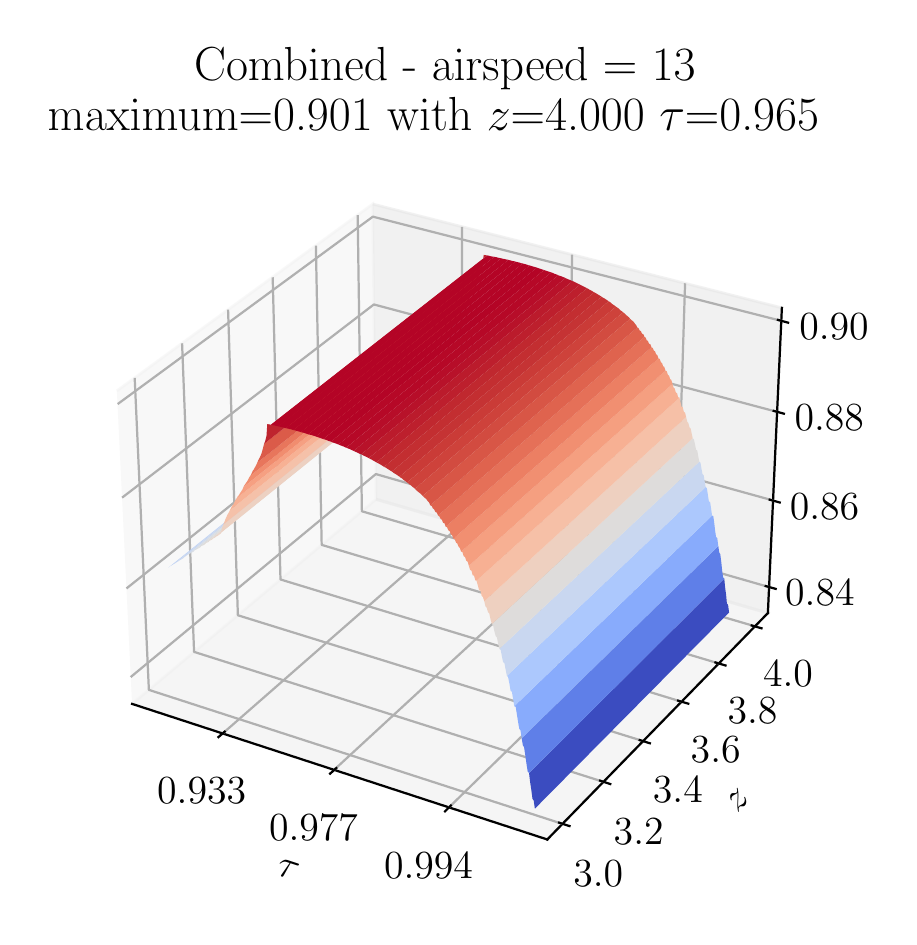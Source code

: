 \begingroup%
\makeatletter%
\begin{pgfpicture}%
\pgfpathrectangle{\pgfpointorigin}{\pgfqpoint{4.306in}{4.445in}}%
\pgfusepath{use as bounding box, clip}%
\begin{pgfscope}%
\pgfsetbuttcap%
\pgfsetmiterjoin%
\definecolor{currentfill}{rgb}{1.0,1.0,1.0}%
\pgfsetfillcolor{currentfill}%
\pgfsetlinewidth{0.0pt}%
\definecolor{currentstroke}{rgb}{1.0,1.0,1.0}%
\pgfsetstrokecolor{currentstroke}%
\pgfsetdash{}{0pt}%
\pgfpathmoveto{\pgfqpoint{0.0in}{0.0in}}%
\pgfpathlineto{\pgfqpoint{4.306in}{0.0in}}%
\pgfpathlineto{\pgfqpoint{4.306in}{4.445in}}%
\pgfpathlineto{\pgfqpoint{0.0in}{4.445in}}%
\pgfpathclose%
\pgfusepath{fill}%
\end{pgfscope}%
\begin{pgfscope}%
\pgfsetbuttcap%
\pgfsetmiterjoin%
\definecolor{currentfill}{rgb}{1.0,1.0,1.0}%
\pgfsetfillcolor{currentfill}%
\pgfsetlinewidth{0.0pt}%
\definecolor{currentstroke}{rgb}{0.0,0.0,0.0}%
\pgfsetstrokecolor{currentstroke}%
\pgfsetstrokeopacity{0.0}%
\pgfsetdash{}{0pt}%
\pgfpathmoveto{\pgfqpoint{0.243in}{0.153in}}%
\pgfpathlineto{\pgfqpoint{3.939in}{0.153in}}%
\pgfpathlineto{\pgfqpoint{3.939in}{3.849in}}%
\pgfpathlineto{\pgfqpoint{0.243in}{3.849in}}%
\pgfpathclose%
\pgfusepath{fill}%
\end{pgfscope}%
\begin{pgfscope}%
\pgfsetbuttcap%
\pgfsetmiterjoin%
\definecolor{currentfill}{rgb}{0.95,0.95,0.95}%
\pgfsetfillcolor{currentfill}%
\pgfsetfillopacity{0.5}%
\pgfsetlinewidth{1.004pt}%
\definecolor{currentstroke}{rgb}{0.95,0.95,0.95}%
\pgfsetstrokecolor{currentstroke}%
\pgfsetstrokeopacity{0.5}%
\pgfsetdash{}{0pt}%
\pgfpathmoveto{\pgfqpoint{0.522in}{1.064in}}%
\pgfpathlineto{\pgfqpoint{1.742in}{2.087in}}%
\pgfpathlineto{\pgfqpoint{1.725in}{3.563in}}%
\pgfpathlineto{\pgfqpoint{0.446in}{2.629in}}%
\pgfusepath{stroke,fill}%
\end{pgfscope}%
\begin{pgfscope}%
\pgfsetbuttcap%
\pgfsetmiterjoin%
\definecolor{currentfill}{rgb}{0.9,0.9,0.9}%
\pgfsetfillcolor{currentfill}%
\pgfsetfillopacity{0.5}%
\pgfsetlinewidth{1.004pt}%
\definecolor{currentstroke}{rgb}{0.9,0.9,0.9}%
\pgfsetstrokecolor{currentstroke}%
\pgfsetstrokeopacity{0.5}%
\pgfsetdash{}{0pt}%
\pgfpathmoveto{\pgfqpoint{1.742in}{2.087in}}%
\pgfpathlineto{\pgfqpoint{3.701in}{1.518in}}%
\pgfpathlineto{\pgfqpoint{3.771in}{3.044in}}%
\pgfpathlineto{\pgfqpoint{1.725in}{3.563in}}%
\pgfusepath{stroke,fill}%
\end{pgfscope}%
\begin{pgfscope}%
\pgfsetbuttcap%
\pgfsetmiterjoin%
\definecolor{currentfill}{rgb}{0.925,0.925,0.925}%
\pgfsetfillcolor{currentfill}%
\pgfsetfillopacity{0.5}%
\pgfsetlinewidth{1.004pt}%
\definecolor{currentstroke}{rgb}{0.925,0.925,0.925}%
\pgfsetstrokecolor{currentstroke}%
\pgfsetstrokeopacity{0.5}%
\pgfsetdash{}{0pt}%
\pgfpathmoveto{\pgfqpoint{0.522in}{1.064in}}%
\pgfpathlineto{\pgfqpoint{2.598in}{0.386in}}%
\pgfpathlineto{\pgfqpoint{3.701in}{1.518in}}%
\pgfpathlineto{\pgfqpoint{1.742in}{2.087in}}%
\pgfusepath{stroke,fill}%
\end{pgfscope}%
\begin{pgfscope}%
\pgfsetrectcap%
\pgfsetroundjoin%
\pgfsetlinewidth{0.803pt}%
\definecolor{currentstroke}{rgb}{0.0,0.0,0.0}%
\pgfsetstrokecolor{currentstroke}%
\pgfsetdash{}{0pt}%
\pgfpathmoveto{\pgfqpoint{0.522in}{1.064in}}%
\pgfpathlineto{\pgfqpoint{2.598in}{0.386in}}%
\pgfusepath{stroke}%
\end{pgfscope}%
\begin{pgfscope}%
\definecolor{textcolor}{rgb}{0.0,0.0,0.0}%
\pgfsetstrokecolor{textcolor}%
\pgfsetfillcolor{textcolor}%
\pgftext[x=1.24in, y=0.213in, left, base,rotate=341.913]{\color{textcolor}\rmfamily\fontsize{14.0}{16.8}\selectfont \(\tau\)}%
\end{pgfscope}%
\begin{pgfscope}%
\pgfsetbuttcap%
\pgfsetroundjoin%
\pgfsetlinewidth{0.803pt}%
\definecolor{currentstroke}{rgb}{0.69,0.69,0.69}%
\pgfsetstrokecolor{currentstroke}%
\pgfsetdash{}{0pt}%
\pgfpathmoveto{\pgfqpoint{0.975in}{0.916in}}%
\pgfpathlineto{\pgfqpoint{2.171in}{1.962in}}%
\pgfpathlineto{\pgfqpoint{2.172in}{3.449in}}%
\pgfusepath{stroke}%
\end{pgfscope}%
\begin{pgfscope}%
\pgfsetbuttcap%
\pgfsetroundjoin%
\pgfsetlinewidth{0.803pt}%
\definecolor{currentstroke}{rgb}{0.69,0.69,0.69}%
\pgfsetstrokecolor{currentstroke}%
\pgfsetdash{}{0pt}%
\pgfpathmoveto{\pgfqpoint{1.532in}{0.734in}}%
\pgfpathlineto{\pgfqpoint{2.698in}{1.809in}}%
\pgfpathlineto{\pgfqpoint{2.722in}{3.31in}}%
\pgfusepath{stroke}%
\end{pgfscope}%
\begin{pgfscope}%
\pgfsetbuttcap%
\pgfsetroundjoin%
\pgfsetlinewidth{0.803pt}%
\definecolor{currentstroke}{rgb}{0.69,0.69,0.69}%
\pgfsetstrokecolor{currentstroke}%
\pgfsetdash{}{0pt}%
\pgfpathmoveto{\pgfqpoint{2.106in}{0.546in}}%
\pgfpathlineto{\pgfqpoint{3.239in}{1.652in}}%
\pgfpathlineto{\pgfqpoint{3.287in}{3.167in}}%
\pgfusepath{stroke}%
\end{pgfscope}%
\begin{pgfscope}%
\pgfsetrectcap%
\pgfsetroundjoin%
\pgfsetlinewidth{0.803pt}%
\definecolor{currentstroke}{rgb}{0.0,0.0,0.0}%
\pgfsetstrokecolor{currentstroke}%
\pgfsetdash{}{0pt}%
\pgfpathmoveto{\pgfqpoint{0.985in}{0.925in}}%
\pgfpathlineto{\pgfqpoint{0.954in}{0.898in}}%
\pgfusepath{stroke}%
\end{pgfscope}%
\begin{pgfscope}%
\definecolor{textcolor}{rgb}{0.0,0.0,0.0}%
\pgfsetstrokecolor{textcolor}%
\pgfsetfillcolor{textcolor}%
\pgftext[x=0.87in,y=0.696in,,top]{\color{textcolor}\rmfamily\fontsize{14.0}{16.8}\selectfont 0.933}%
\end{pgfscope}%
\begin{pgfscope}%
\pgfsetrectcap%
\pgfsetroundjoin%
\pgfsetlinewidth{0.803pt}%
\definecolor{currentstroke}{rgb}{0.0,0.0,0.0}%
\pgfsetstrokecolor{currentstroke}%
\pgfsetdash{}{0pt}%
\pgfpathmoveto{\pgfqpoint{1.543in}{0.743in}}%
\pgfpathlineto{\pgfqpoint{1.512in}{0.715in}}%
\pgfusepath{stroke}%
\end{pgfscope}%
\begin{pgfscope}%
\definecolor{textcolor}{rgb}{0.0,0.0,0.0}%
\pgfsetstrokecolor{textcolor}%
\pgfsetfillcolor{textcolor}%
\pgftext[x=1.429in,y=0.51in,,top]{\color{textcolor}\rmfamily\fontsize{14.0}{16.8}\selectfont 0.977}%
\end{pgfscope}%
\begin{pgfscope}%
\pgfsetrectcap%
\pgfsetroundjoin%
\pgfsetlinewidth{0.803pt}%
\definecolor{currentstroke}{rgb}{0.0,0.0,0.0}%
\pgfsetstrokecolor{currentstroke}%
\pgfsetdash{}{0pt}%
\pgfpathmoveto{\pgfqpoint{2.116in}{0.556in}}%
\pgfpathlineto{\pgfqpoint{2.087in}{0.527in}}%
\pgfusepath{stroke}%
\end{pgfscope}%
\begin{pgfscope}%
\definecolor{textcolor}{rgb}{0.0,0.0,0.0}%
\pgfsetstrokecolor{textcolor}%
\pgfsetfillcolor{textcolor}%
\pgftext[x=2.004in,y=0.318in,,top]{\color{textcolor}\rmfamily\fontsize{14.0}{16.8}\selectfont 0.994}%
\end{pgfscope}%
\begin{pgfscope}%
\pgfsetrectcap%
\pgfsetroundjoin%
\pgfsetlinewidth{0.803pt}%
\definecolor{currentstroke}{rgb}{0.0,0.0,0.0}%
\pgfsetstrokecolor{currentstroke}%
\pgfsetdash{}{0pt}%
\pgfpathmoveto{\pgfqpoint{3.701in}{1.518in}}%
\pgfpathlineto{\pgfqpoint{2.598in}{0.386in}}%
\pgfusepath{stroke}%
\end{pgfscope}%
\begin{pgfscope}%
\definecolor{textcolor}{rgb}{0.0,0.0,0.0}%
\pgfsetstrokecolor{textcolor}%
\pgfsetfillcolor{textcolor}%
\pgftext[x=3.55in, y=0.517in, left, base,rotate=45.742]{\color{textcolor}\rmfamily\fontsize{14.0}{16.8}\selectfont \(z\)}%
\end{pgfscope}%
\begin{pgfscope}%
\pgfsetbuttcap%
\pgfsetroundjoin%
\pgfsetlinewidth{0.803pt}%
\definecolor{currentstroke}{rgb}{0.69,0.69,0.69}%
\pgfsetstrokecolor{currentstroke}%
\pgfsetdash{}{0pt}%
\pgfpathmoveto{\pgfqpoint{0.535in}{2.694in}}%
\pgfpathlineto{\pgfqpoint{0.606in}{1.134in}}%
\pgfpathlineto{\pgfqpoint{2.674in}{0.464in}}%
\pgfusepath{stroke}%
\end{pgfscope}%
\begin{pgfscope}%
\pgfsetbuttcap%
\pgfsetroundjoin%
\pgfsetlinewidth{0.803pt}%
\definecolor{currentstroke}{rgb}{0.69,0.69,0.69}%
\pgfsetstrokecolor{currentstroke}%
\pgfsetdash{}{0pt}%
\pgfpathmoveto{\pgfqpoint{0.772in}{2.867in}}%
\pgfpathlineto{\pgfqpoint{0.832in}{1.324in}}%
\pgfpathlineto{\pgfqpoint{2.879in}{0.674in}}%
\pgfusepath{stroke}%
\end{pgfscope}%
\begin{pgfscope}%
\pgfsetbuttcap%
\pgfsetroundjoin%
\pgfsetlinewidth{0.803pt}%
\definecolor{currentstroke}{rgb}{0.69,0.69,0.69}%
\pgfsetstrokecolor{currentstroke}%
\pgfsetdash{}{0pt}%
\pgfpathmoveto{\pgfqpoint{1.002in}{3.035in}}%
\pgfpathlineto{\pgfqpoint{1.051in}{1.507in}}%
\pgfpathlineto{\pgfqpoint{3.077in}{0.878in}}%
\pgfusepath{stroke}%
\end{pgfscope}%
\begin{pgfscope}%
\pgfsetbuttcap%
\pgfsetroundjoin%
\pgfsetlinewidth{0.803pt}%
\definecolor{currentstroke}{rgb}{0.69,0.69,0.69}%
\pgfsetstrokecolor{currentstroke}%
\pgfsetdash{}{0pt}%
\pgfpathmoveto{\pgfqpoint{1.225in}{3.197in}}%
\pgfpathlineto{\pgfqpoint{1.264in}{1.686in}}%
\pgfpathlineto{\pgfqpoint{3.269in}{1.075in}}%
\pgfusepath{stroke}%
\end{pgfscope}%
\begin{pgfscope}%
\pgfsetbuttcap%
\pgfsetroundjoin%
\pgfsetlinewidth{0.803pt}%
\definecolor{currentstroke}{rgb}{0.69,0.69,0.69}%
\pgfsetstrokecolor{currentstroke}%
\pgfsetdash{}{0pt}%
\pgfpathmoveto{\pgfqpoint{1.441in}{3.355in}}%
\pgfpathlineto{\pgfqpoint{1.47in}{1.859in}}%
\pgfpathlineto{\pgfqpoint{3.456in}{1.266in}}%
\pgfusepath{stroke}%
\end{pgfscope}%
\begin{pgfscope}%
\pgfsetbuttcap%
\pgfsetroundjoin%
\pgfsetlinewidth{0.803pt}%
\definecolor{currentstroke}{rgb}{0.69,0.69,0.69}%
\pgfsetstrokecolor{currentstroke}%
\pgfsetdash{}{0pt}%
\pgfpathmoveto{\pgfqpoint{1.65in}{3.508in}}%
\pgfpathlineto{\pgfqpoint{1.671in}{2.027in}}%
\pgfpathlineto{\pgfqpoint{3.636in}{1.452in}}%
\pgfusepath{stroke}%
\end{pgfscope}%
\begin{pgfscope}%
\pgfsetrectcap%
\pgfsetroundjoin%
\pgfsetlinewidth{0.803pt}%
\definecolor{currentstroke}{rgb}{0.0,0.0,0.0}%
\pgfsetstrokecolor{currentstroke}%
\pgfsetdash{}{0pt}%
\pgfpathmoveto{\pgfqpoint{2.657in}{0.47in}}%
\pgfpathlineto{\pgfqpoint{2.709in}{0.453in}}%
\pgfusepath{stroke}%
\end{pgfscope}%
\begin{pgfscope}%
\definecolor{textcolor}{rgb}{0.0,0.0,0.0}%
\pgfsetstrokecolor{textcolor}%
\pgfsetfillcolor{textcolor}%
\pgftext[x=2.853in,y=0.278in,,top]{\color{textcolor}\rmfamily\fontsize{14.0}{16.8}\selectfont \(\displaystyle {3.0}\)}%
\end{pgfscope}%
\begin{pgfscope}%
\pgfsetrectcap%
\pgfsetroundjoin%
\pgfsetlinewidth{0.803pt}%
\definecolor{currentstroke}{rgb}{0.0,0.0,0.0}%
\pgfsetstrokecolor{currentstroke}%
\pgfsetdash{}{0pt}%
\pgfpathmoveto{\pgfqpoint{2.862in}{0.68in}}%
\pgfpathlineto{\pgfqpoint{2.913in}{0.663in}}%
\pgfusepath{stroke}%
\end{pgfscope}%
\begin{pgfscope}%
\definecolor{textcolor}{rgb}{0.0,0.0,0.0}%
\pgfsetstrokecolor{textcolor}%
\pgfsetfillcolor{textcolor}%
\pgftext[x=3.055in,y=0.491in,,top]{\color{textcolor}\rmfamily\fontsize{14.0}{16.8}\selectfont \(\displaystyle {3.2}\)}%
\end{pgfscope}%
\begin{pgfscope}%
\pgfsetrectcap%
\pgfsetroundjoin%
\pgfsetlinewidth{0.803pt}%
\definecolor{currentstroke}{rgb}{0.0,0.0,0.0}%
\pgfsetstrokecolor{currentstroke}%
\pgfsetdash{}{0pt}%
\pgfpathmoveto{\pgfqpoint{3.06in}{0.883in}}%
\pgfpathlineto{\pgfqpoint{3.111in}{0.867in}}%
\pgfusepath{stroke}%
\end{pgfscope}%
\begin{pgfscope}%
\definecolor{textcolor}{rgb}{0.0,0.0,0.0}%
\pgfsetstrokecolor{textcolor}%
\pgfsetfillcolor{textcolor}%
\pgftext[x=3.251in,y=0.698in,,top]{\color{textcolor}\rmfamily\fontsize{14.0}{16.8}\selectfont \(\displaystyle {3.4}\)}%
\end{pgfscope}%
\begin{pgfscope}%
\pgfsetrectcap%
\pgfsetroundjoin%
\pgfsetlinewidth{0.803pt}%
\definecolor{currentstroke}{rgb}{0.0,0.0,0.0}%
\pgfsetstrokecolor{currentstroke}%
\pgfsetdash{}{0pt}%
\pgfpathmoveto{\pgfqpoint{3.252in}{1.08in}}%
\pgfpathlineto{\pgfqpoint{3.303in}{1.065in}}%
\pgfusepath{stroke}%
\end{pgfscope}%
\begin{pgfscope}%
\definecolor{textcolor}{rgb}{0.0,0.0,0.0}%
\pgfsetstrokecolor{textcolor}%
\pgfsetfillcolor{textcolor}%
\pgftext[x=3.44in,y=0.898in,,top]{\color{textcolor}\rmfamily\fontsize{14.0}{16.8}\selectfont \(\displaystyle {3.6}\)}%
\end{pgfscope}%
\begin{pgfscope}%
\pgfsetrectcap%
\pgfsetroundjoin%
\pgfsetlinewidth{0.803pt}%
\definecolor{currentstroke}{rgb}{0.0,0.0,0.0}%
\pgfsetstrokecolor{currentstroke}%
\pgfsetdash{}{0pt}%
\pgfpathmoveto{\pgfqpoint{3.439in}{1.271in}}%
\pgfpathlineto{\pgfqpoint{3.489in}{1.256in}}%
\pgfusepath{stroke}%
\end{pgfscope}%
\begin{pgfscope}%
\definecolor{textcolor}{rgb}{0.0,0.0,0.0}%
\pgfsetstrokecolor{textcolor}%
\pgfsetfillcolor{textcolor}%
\pgftext[x=3.624in,y=1.092in,,top]{\color{textcolor}\rmfamily\fontsize{14.0}{16.8}\selectfont \(\displaystyle {3.8}\)}%
\end{pgfscope}%
\begin{pgfscope}%
\pgfsetrectcap%
\pgfsetroundjoin%
\pgfsetlinewidth{0.803pt}%
\definecolor{currentstroke}{rgb}{0.0,0.0,0.0}%
\pgfsetstrokecolor{currentstroke}%
\pgfsetdash{}{0pt}%
\pgfpathmoveto{\pgfqpoint{3.62in}{1.456in}}%
\pgfpathlineto{\pgfqpoint{3.669in}{1.442in}}%
\pgfusepath{stroke}%
\end{pgfscope}%
\begin{pgfscope}%
\definecolor{textcolor}{rgb}{0.0,0.0,0.0}%
\pgfsetstrokecolor{textcolor}%
\pgfsetfillcolor{textcolor}%
\pgftext[x=3.802in,y=1.28in,,top]{\color{textcolor}\rmfamily\fontsize{14.0}{16.8}\selectfont \(\displaystyle {4.0}\)}%
\end{pgfscope}%
\begin{pgfscope}%
\pgfsetrectcap%
\pgfsetroundjoin%
\pgfsetlinewidth{0.803pt}%
\definecolor{currentstroke}{rgb}{0.0,0.0,0.0}%
\pgfsetstrokecolor{currentstroke}%
\pgfsetdash{}{0pt}%
\pgfpathmoveto{\pgfqpoint{3.701in}{1.518in}}%
\pgfpathlineto{\pgfqpoint{3.771in}{3.044in}}%
\pgfusepath{stroke}%
\end{pgfscope}%
\begin{pgfscope}%
\pgfsetbuttcap%
\pgfsetroundjoin%
\pgfsetlinewidth{0.803pt}%
\definecolor{currentstroke}{rgb}{0.69,0.69,0.69}%
\pgfsetstrokecolor{currentstroke}%
\pgfsetdash{}{0pt}%
\pgfpathmoveto{\pgfqpoint{3.707in}{1.648in}}%
\pgfpathlineto{\pgfqpoint{1.741in}{2.213in}}%
\pgfpathlineto{\pgfqpoint{0.515in}{1.198in}}%
\pgfusepath{stroke}%
\end{pgfscope}%
\begin{pgfscope}%
\pgfsetbuttcap%
\pgfsetroundjoin%
\pgfsetlinewidth{0.803pt}%
\definecolor{currentstroke}{rgb}{0.69,0.69,0.69}%
\pgfsetstrokecolor{currentstroke}%
\pgfsetdash{}{0pt}%
\pgfpathmoveto{\pgfqpoint{3.727in}{2.081in}}%
\pgfpathlineto{\pgfqpoint{1.736in}{2.632in}}%
\pgfpathlineto{\pgfqpoint{0.494in}{1.641in}}%
\pgfusepath{stroke}%
\end{pgfscope}%
\begin{pgfscope}%
\pgfsetbuttcap%
\pgfsetroundjoin%
\pgfsetlinewidth{0.803pt}%
\definecolor{currentstroke}{rgb}{0.69,0.69,0.69}%
\pgfsetstrokecolor{currentstroke}%
\pgfsetdash{}{0pt}%
\pgfpathmoveto{\pgfqpoint{3.747in}{2.524in}}%
\pgfpathlineto{\pgfqpoint{1.731in}{3.061in}}%
\pgfpathlineto{\pgfqpoint{0.472in}{2.095in}}%
\pgfusepath{stroke}%
\end{pgfscope}%
\begin{pgfscope}%
\pgfsetbuttcap%
\pgfsetroundjoin%
\pgfsetlinewidth{0.803pt}%
\definecolor{currentstroke}{rgb}{0.69,0.69,0.69}%
\pgfsetstrokecolor{currentstroke}%
\pgfsetdash{}{0pt}%
\pgfpathmoveto{\pgfqpoint{3.768in}{2.979in}}%
\pgfpathlineto{\pgfqpoint{1.726in}{3.5in}}%
\pgfpathlineto{\pgfqpoint{0.45in}{2.563in}}%
\pgfusepath{stroke}%
\end{pgfscope}%
\begin{pgfscope}%
\pgfsetrectcap%
\pgfsetroundjoin%
\pgfsetlinewidth{0.803pt}%
\definecolor{currentstroke}{rgb}{0.0,0.0,0.0}%
\pgfsetstrokecolor{currentstroke}%
\pgfsetdash{}{0pt}%
\pgfpathmoveto{\pgfqpoint{3.69in}{1.653in}}%
\pgfpathlineto{\pgfqpoint{3.74in}{1.639in}}%
\pgfusepath{stroke}%
\end{pgfscope}%
\begin{pgfscope}%
\definecolor{textcolor}{rgb}{0.0,0.0,0.0}%
\pgfsetstrokecolor{textcolor}%
\pgfsetfillcolor{textcolor}%
\pgftext[x=3.961in,y=1.684in,,top]{\color{textcolor}\rmfamily\fontsize{14.0}{16.8}\selectfont \(\displaystyle {0.84}\)}%
\end{pgfscope}%
\begin{pgfscope}%
\pgfsetrectcap%
\pgfsetroundjoin%
\pgfsetlinewidth{0.803pt}%
\definecolor{currentstroke}{rgb}{0.0,0.0,0.0}%
\pgfsetstrokecolor{currentstroke}%
\pgfsetdash{}{0pt}%
\pgfpathmoveto{\pgfqpoint{3.71in}{2.085in}}%
\pgfpathlineto{\pgfqpoint{3.76in}{2.071in}}%
\pgfusepath{stroke}%
\end{pgfscope}%
\begin{pgfscope}%
\definecolor{textcolor}{rgb}{0.0,0.0,0.0}%
\pgfsetstrokecolor{textcolor}%
\pgfsetfillcolor{textcolor}%
\pgftext[x=3.984in,y=2.116in,,top]{\color{textcolor}\rmfamily\fontsize{14.0}{16.8}\selectfont \(\displaystyle {0.86}\)}%
\end{pgfscope}%
\begin{pgfscope}%
\pgfsetrectcap%
\pgfsetroundjoin%
\pgfsetlinewidth{0.803pt}%
\definecolor{currentstroke}{rgb}{0.0,0.0,0.0}%
\pgfsetstrokecolor{currentstroke}%
\pgfsetdash{}{0pt}%
\pgfpathmoveto{\pgfqpoint{3.73in}{2.529in}}%
\pgfpathlineto{\pgfqpoint{3.781in}{2.515in}}%
\pgfusepath{stroke}%
\end{pgfscope}%
\begin{pgfscope}%
\definecolor{textcolor}{rgb}{0.0,0.0,0.0}%
\pgfsetstrokecolor{textcolor}%
\pgfsetfillcolor{textcolor}%
\pgftext[x=4.008in,y=2.558in,,top]{\color{textcolor}\rmfamily\fontsize{14.0}{16.8}\selectfont \(\displaystyle {0.88}\)}%
\end{pgfscope}%
\begin{pgfscope}%
\pgfsetrectcap%
\pgfsetroundjoin%
\pgfsetlinewidth{0.803pt}%
\definecolor{currentstroke}{rgb}{0.0,0.0,0.0}%
\pgfsetstrokecolor{currentstroke}%
\pgfsetdash{}{0pt}%
\pgfpathmoveto{\pgfqpoint{3.751in}{2.984in}}%
\pgfpathlineto{\pgfqpoint{3.802in}{2.97in}}%
\pgfusepath{stroke}%
\end{pgfscope}%
\begin{pgfscope}%
\definecolor{textcolor}{rgb}{0.0,0.0,0.0}%
\pgfsetstrokecolor{textcolor}%
\pgfsetfillcolor{textcolor}%
\pgftext[x=4.032in,y=3.012in,,top]{\color{textcolor}\rmfamily\fontsize{14.0}{16.8}\selectfont \(\displaystyle {0.90}\)}%
\end{pgfscope}%
\begin{pgfscope}%
\pgfpathrectangle{\pgfqpoint{0.243in}{0.153in}}{\pgfqpoint{3.696in}{3.696in}}%
\pgfusepath{clip}%
\pgfsetbuttcap%
\pgfsetroundjoin%
\definecolor{currentfill}{rgb}{0.759,0.833,0.958}%
\pgfsetfillcolor{currentfill}%
\pgfsetlinewidth{0.0pt}%
\definecolor{currentstroke}{rgb}{0.0,0.0,0.0}%
\pgfsetstrokecolor{currentstroke}%
\pgfsetdash{}{0pt}%
\pgfpathmoveto{\pgfqpoint{0.704in}{1.746in}}%
\pgfpathlineto{\pgfqpoint{0.709in}{1.75in}}%
\pgfpathlineto{\pgfqpoint{0.715in}{1.754in}}%
\pgfpathlineto{\pgfqpoint{0.721in}{1.757in}}%
\pgfpathlineto{\pgfqpoint{0.726in}{1.761in}}%
\pgfpathlineto{\pgfqpoint{0.732in}{1.764in}}%
\pgfpathlineto{\pgfqpoint{0.738in}{1.768in}}%
\pgfpathlineto{\pgfqpoint{1.817in}{2.636in}}%
\pgfpathlineto{\pgfqpoint{1.812in}{2.632in}}%
\pgfpathlineto{\pgfqpoint{1.806in}{2.629in}}%
\pgfpathlineto{\pgfqpoint{1.8in}{2.625in}}%
\pgfpathlineto{\pgfqpoint{1.795in}{2.622in}}%
\pgfpathlineto{\pgfqpoint{1.789in}{2.618in}}%
\pgfpathlineto{\pgfqpoint{1.784in}{2.614in}}%
\pgfpathclose%
\pgfusepath{fill}%
\end{pgfscope}%
\begin{pgfscope}%
\pgfpathrectangle{\pgfqpoint{0.243in}{0.153in}}{\pgfqpoint{3.696in}{3.696in}}%
\pgfusepath{clip}%
\pgfsetbuttcap%
\pgfsetroundjoin%
\definecolor{currentfill}{rgb}{0.787,0.845,0.94}%
\pgfsetfillcolor{currentfill}%
\pgfsetlinewidth{0.0pt}%
\definecolor{currentstroke}{rgb}{0.0,0.0,0.0}%
\pgfsetstrokecolor{currentstroke}%
\pgfsetdash{}{0pt}%
\pgfpathmoveto{\pgfqpoint{0.738in}{1.768in}}%
\pgfpathlineto{\pgfqpoint{0.743in}{1.771in}}%
\pgfpathlineto{\pgfqpoint{0.749in}{1.775in}}%
\pgfpathlineto{\pgfqpoint{0.755in}{1.778in}}%
\pgfpathlineto{\pgfqpoint{0.76in}{1.782in}}%
\pgfpathlineto{\pgfqpoint{0.766in}{1.785in}}%
\pgfpathlineto{\pgfqpoint{0.772in}{1.789in}}%
\pgfpathlineto{\pgfqpoint{1.851in}{2.656in}}%
\pgfpathlineto{\pgfqpoint{1.845in}{2.653in}}%
\pgfpathlineto{\pgfqpoint{1.839in}{2.65in}}%
\pgfpathlineto{\pgfqpoint{1.834in}{2.646in}}%
\pgfpathlineto{\pgfqpoint{1.828in}{2.643in}}%
\pgfpathlineto{\pgfqpoint{1.823in}{2.639in}}%
\pgfpathlineto{\pgfqpoint{1.817in}{2.636in}}%
\pgfpathclose%
\pgfusepath{fill}%
\end{pgfscope}%
\begin{pgfscope}%
\pgfpathrectangle{\pgfqpoint{0.243in}{0.153in}}{\pgfqpoint{3.696in}{3.696in}}%
\pgfusepath{clip}%
\pgfsetbuttcap%
\pgfsetroundjoin%
\definecolor{currentfill}{rgb}{0.814,0.854,0.918}%
\pgfsetfillcolor{currentfill}%
\pgfsetlinewidth{0.0pt}%
\definecolor{currentstroke}{rgb}{0.0,0.0,0.0}%
\pgfsetstrokecolor{currentstroke}%
\pgfsetdash{}{0pt}%
\pgfpathmoveto{\pgfqpoint{0.772in}{1.789in}}%
\pgfpathlineto{\pgfqpoint{0.778in}{1.792in}}%
\pgfpathlineto{\pgfqpoint{0.783in}{1.8in}}%
\pgfpathlineto{\pgfqpoint{0.789in}{1.803in}}%
\pgfpathlineto{\pgfqpoint{0.795in}{1.806in}}%
\pgfpathlineto{\pgfqpoint{0.8in}{1.81in}}%
\pgfpathlineto{\pgfqpoint{0.806in}{1.813in}}%
\pgfpathlineto{\pgfqpoint{1.884in}{2.68in}}%
\pgfpathlineto{\pgfqpoint{1.878in}{2.677in}}%
\pgfpathlineto{\pgfqpoint{1.873in}{2.674in}}%
\pgfpathlineto{\pgfqpoint{1.867in}{2.671in}}%
\pgfpathlineto{\pgfqpoint{1.862in}{2.667in}}%
\pgfpathlineto{\pgfqpoint{1.856in}{2.66in}}%
\pgfpathlineto{\pgfqpoint{1.851in}{2.656in}}%
\pgfpathclose%
\pgfusepath{fill}%
\end{pgfscope}%
\begin{pgfscope}%
\pgfpathrectangle{\pgfqpoint{0.243in}{0.153in}}{\pgfqpoint{3.696in}{3.696in}}%
\pgfusepath{clip}%
\pgfsetbuttcap%
\pgfsetroundjoin%
\definecolor{currentfill}{rgb}{0.839,0.861,0.894}%
\pgfsetfillcolor{currentfill}%
\pgfsetlinewidth{0.0pt}%
\definecolor{currentstroke}{rgb}{0.0,0.0,0.0}%
\pgfsetstrokecolor{currentstroke}%
\pgfsetdash{}{0pt}%
\pgfpathmoveto{\pgfqpoint{0.806in}{1.813in}}%
\pgfpathlineto{\pgfqpoint{0.812in}{1.816in}}%
\pgfpathlineto{\pgfqpoint{0.817in}{1.819in}}%
\pgfpathlineto{\pgfqpoint{0.823in}{1.822in}}%
\pgfpathlineto{\pgfqpoint{0.829in}{1.825in}}%
\pgfpathlineto{\pgfqpoint{0.835in}{1.832in}}%
\pgfpathlineto{\pgfqpoint{0.84in}{1.835in}}%
\pgfpathlineto{\pgfqpoint{1.918in}{2.703in}}%
\pgfpathlineto{\pgfqpoint{1.912in}{2.7in}}%
\pgfpathlineto{\pgfqpoint{1.907in}{2.692in}}%
\pgfpathlineto{\pgfqpoint{1.901in}{2.689in}}%
\pgfpathlineto{\pgfqpoint{1.895in}{2.686in}}%
\pgfpathlineto{\pgfqpoint{1.89in}{2.683in}}%
\pgfpathlineto{\pgfqpoint{1.884in}{2.68in}}%
\pgfpathclose%
\pgfusepath{fill}%
\end{pgfscope}%
\begin{pgfscope}%
\pgfpathrectangle{\pgfqpoint{0.243in}{0.153in}}{\pgfqpoint{3.696in}{3.696in}}%
\pgfusepath{clip}%
\pgfsetbuttcap%
\pgfsetroundjoin%
\definecolor{currentfill}{rgb}{0.863,0.865,0.868}%
\pgfsetfillcolor{currentfill}%
\pgfsetlinewidth{0.0pt}%
\definecolor{currentstroke}{rgb}{0.0,0.0,0.0}%
\pgfsetstrokecolor{currentstroke}%
\pgfsetdash{}{0pt}%
\pgfpathmoveto{\pgfqpoint{0.84in}{1.835in}}%
\pgfpathlineto{\pgfqpoint{0.846in}{1.838in}}%
\pgfpathlineto{\pgfqpoint{0.852in}{1.841in}}%
\pgfpathlineto{\pgfqpoint{0.858in}{1.844in}}%
\pgfpathlineto{\pgfqpoint{0.863in}{1.847in}}%
\pgfpathlineto{\pgfqpoint{0.869in}{1.854in}}%
\pgfpathlineto{\pgfqpoint{0.875in}{1.856in}}%
\pgfpathlineto{\pgfqpoint{1.952in}{2.724in}}%
\pgfpathlineto{\pgfqpoint{1.946in}{2.721in}}%
\pgfpathlineto{\pgfqpoint{1.94in}{2.714in}}%
\pgfpathlineto{\pgfqpoint{1.935in}{2.711in}}%
\pgfpathlineto{\pgfqpoint{1.929in}{2.708in}}%
\pgfpathlineto{\pgfqpoint{1.923in}{2.706in}}%
\pgfpathlineto{\pgfqpoint{1.918in}{2.703in}}%
\pgfpathclose%
\pgfusepath{fill}%
\end{pgfscope}%
\begin{pgfscope}%
\pgfpathrectangle{\pgfqpoint{0.243in}{0.153in}}{\pgfqpoint{3.696in}{3.696in}}%
\pgfusepath{clip}%
\pgfsetbuttcap%
\pgfsetroundjoin%
\definecolor{currentfill}{rgb}{0.888,0.854,0.835}%
\pgfsetfillcolor{currentfill}%
\pgfsetlinewidth{0.0pt}%
\definecolor{currentstroke}{rgb}{0.0,0.0,0.0}%
\pgfsetstrokecolor{currentstroke}%
\pgfsetdash{}{0pt}%
\pgfpathmoveto{\pgfqpoint{0.875in}{1.856in}}%
\pgfpathlineto{\pgfqpoint{0.881in}{1.859in}}%
\pgfpathlineto{\pgfqpoint{0.886in}{1.862in}}%
\pgfpathlineto{\pgfqpoint{0.892in}{1.868in}}%
\pgfpathlineto{\pgfqpoint{0.898in}{1.871in}}%
\pgfpathlineto{\pgfqpoint{0.904in}{1.873in}}%
\pgfpathlineto{\pgfqpoint{0.909in}{1.88in}}%
\pgfpathlineto{\pgfqpoint{1.985in}{2.747in}}%
\pgfpathlineto{\pgfqpoint{1.98in}{2.741in}}%
\pgfpathlineto{\pgfqpoint{1.974in}{2.738in}}%
\pgfpathlineto{\pgfqpoint{1.968in}{2.736in}}%
\pgfpathlineto{\pgfqpoint{1.963in}{2.729in}}%
\pgfpathlineto{\pgfqpoint{1.957in}{2.726in}}%
\pgfpathlineto{\pgfqpoint{1.952in}{2.724in}}%
\pgfpathclose%
\pgfusepath{fill}%
\end{pgfscope}%
\begin{pgfscope}%
\pgfpathrectangle{\pgfqpoint{0.243in}{0.153in}}{\pgfqpoint{3.696in}{3.696in}}%
\pgfusepath{clip}%
\pgfsetbuttcap%
\pgfsetroundjoin%
\definecolor{currentfill}{rgb}{0.909,0.839,0.8}%
\pgfsetfillcolor{currentfill}%
\pgfsetlinewidth{0.0pt}%
\definecolor{currentstroke}{rgb}{0.0,0.0,0.0}%
\pgfsetstrokecolor{currentstroke}%
\pgfsetdash{}{0pt}%
\pgfpathmoveto{\pgfqpoint{0.909in}{1.88in}}%
\pgfpathlineto{\pgfqpoint{0.915in}{1.882in}}%
\pgfpathlineto{\pgfqpoint{0.921in}{1.885in}}%
\pgfpathlineto{\pgfqpoint{0.927in}{1.891in}}%
\pgfpathlineto{\pgfqpoint{0.932in}{1.893in}}%
\pgfpathlineto{\pgfqpoint{0.938in}{1.896in}}%
\pgfpathlineto{\pgfqpoint{0.944in}{1.902in}}%
\pgfpathlineto{\pgfqpoint{2.019in}{2.769in}}%
\pgfpathlineto{\pgfqpoint{2.014in}{2.763in}}%
\pgfpathlineto{\pgfqpoint{2.008in}{2.761in}}%
\pgfpathlineto{\pgfqpoint{2.002in}{2.758in}}%
\pgfpathlineto{\pgfqpoint{1.997in}{2.752in}}%
\pgfpathlineto{\pgfqpoint{1.991in}{2.75in}}%
\pgfpathlineto{\pgfqpoint{1.985in}{2.747in}}%
\pgfpathclose%
\pgfusepath{fill}%
\end{pgfscope}%
\begin{pgfscope}%
\pgfpathrectangle{\pgfqpoint{0.243in}{0.153in}}{\pgfqpoint{3.696in}{3.696in}}%
\pgfusepath{clip}%
\pgfsetbuttcap%
\pgfsetroundjoin%
\definecolor{currentfill}{rgb}{0.931,0.819,0.759}%
\pgfsetfillcolor{currentfill}%
\pgfsetlinewidth{0.0pt}%
\definecolor{currentstroke}{rgb}{0.0,0.0,0.0}%
\pgfsetstrokecolor{currentstroke}%
\pgfsetdash{}{0pt}%
\pgfpathmoveto{\pgfqpoint{0.944in}{1.902in}}%
\pgfpathlineto{\pgfqpoint{0.95in}{1.904in}}%
\pgfpathlineto{\pgfqpoint{0.956in}{1.91in}}%
\pgfpathlineto{\pgfqpoint{0.961in}{1.912in}}%
\pgfpathlineto{\pgfqpoint{0.967in}{1.918in}}%
\pgfpathlineto{\pgfqpoint{0.972in}{1.943in}}%
\pgfpathlineto{\pgfqpoint{0.978in}{1.96in}}%
\pgfpathlineto{\pgfqpoint{2.054in}{2.825in}}%
\pgfpathlineto{\pgfqpoint{2.048in}{2.809in}}%
\pgfpathlineto{\pgfqpoint{2.042in}{2.785in}}%
\pgfpathlineto{\pgfqpoint{2.037in}{2.779in}}%
\pgfpathlineto{\pgfqpoint{2.031in}{2.777in}}%
\pgfpathlineto{\pgfqpoint{2.025in}{2.771in}}%
\pgfpathlineto{\pgfqpoint{2.019in}{2.769in}}%
\pgfpathclose%
\pgfusepath{fill}%
\end{pgfscope}%
\begin{pgfscope}%
\pgfpathrectangle{\pgfqpoint{0.243in}{0.153in}}{\pgfqpoint{3.696in}{3.696in}}%
\pgfusepath{clip}%
\pgfsetbuttcap%
\pgfsetroundjoin%
\definecolor{currentfill}{rgb}{0.962,0.758,0.662}%
\pgfsetfillcolor{currentfill}%
\pgfsetlinewidth{0.0pt}%
\definecolor{currentstroke}{rgb}{0.0,0.0,0.0}%
\pgfsetstrokecolor{currentstroke}%
\pgfsetdash{}{0pt}%
\pgfpathmoveto{\pgfqpoint{0.978in}{1.96in}}%
\pgfpathlineto{\pgfqpoint{0.983in}{1.972in}}%
\pgfpathlineto{\pgfqpoint{0.989in}{1.988in}}%
\pgfpathlineto{\pgfqpoint{0.994in}{1.999in}}%
\pgfpathlineto{\pgfqpoint{1.0in}{2.012in}}%
\pgfpathlineto{\pgfqpoint{1.005in}{2.02in}}%
\pgfpathlineto{\pgfqpoint{1.011in}{2.032in}}%
\pgfpathlineto{\pgfqpoint{2.088in}{2.894in}}%
\pgfpathlineto{\pgfqpoint{2.082in}{2.883in}}%
\pgfpathlineto{\pgfqpoint{2.076in}{2.875in}}%
\pgfpathlineto{\pgfqpoint{2.071in}{2.862in}}%
\pgfpathlineto{\pgfqpoint{2.065in}{2.852in}}%
\pgfpathlineto{\pgfqpoint{2.059in}{2.837in}}%
\pgfpathlineto{\pgfqpoint{2.054in}{2.825in}}%
\pgfpathclose%
\pgfusepath{fill}%
\end{pgfscope}%
\begin{pgfscope}%
\pgfpathrectangle{\pgfqpoint{0.243in}{0.153in}}{\pgfqpoint{3.696in}{3.696in}}%
\pgfusepath{clip}%
\pgfsetbuttcap%
\pgfsetroundjoin%
\definecolor{currentfill}{rgb}{0.97,0.696,0.581}%
\pgfsetfillcolor{currentfill}%
\pgfsetlinewidth{0.0pt}%
\definecolor{currentstroke}{rgb}{0.0,0.0,0.0}%
\pgfsetstrokecolor{currentstroke}%
\pgfsetdash{}{0pt}%
\pgfpathmoveto{\pgfqpoint{1.011in}{2.032in}}%
\pgfpathlineto{\pgfqpoint{1.017in}{2.043in}}%
\pgfpathlineto{\pgfqpoint{1.022in}{2.054in}}%
\pgfpathlineto{\pgfqpoint{1.028in}{2.061in}}%
\pgfpathlineto{\pgfqpoint{1.034in}{2.072in}}%
\pgfpathlineto{\pgfqpoint{1.039in}{2.082in}}%
\pgfpathlineto{\pgfqpoint{1.045in}{2.092in}}%
\pgfpathlineto{\pgfqpoint{2.122in}{2.952in}}%
\pgfpathlineto{\pgfqpoint{2.116in}{2.942in}}%
\pgfpathlineto{\pgfqpoint{2.111in}{2.933in}}%
\pgfpathlineto{\pgfqpoint{2.105in}{2.922in}}%
\pgfpathlineto{\pgfqpoint{2.099in}{2.915in}}%
\pgfpathlineto{\pgfqpoint{2.093in}{2.905in}}%
\pgfpathlineto{\pgfqpoint{2.088in}{2.894in}}%
\pgfpathclose%
\pgfusepath{fill}%
\end{pgfscope}%
\begin{pgfscope}%
\pgfpathrectangle{\pgfqpoint{0.243in}{0.153in}}{\pgfqpoint{3.696in}{3.696in}}%
\pgfusepath{clip}%
\pgfsetbuttcap%
\pgfsetroundjoin%
\definecolor{currentfill}{rgb}{0.963,0.628,0.508}%
\pgfsetfillcolor{currentfill}%
\pgfsetlinewidth{0.0pt}%
\definecolor{currentstroke}{rgb}{0.0,0.0,0.0}%
\pgfsetstrokecolor{currentstroke}%
\pgfsetdash{}{0pt}%
\pgfpathmoveto{\pgfqpoint{1.045in}{2.092in}}%
\pgfpathlineto{\pgfqpoint{1.051in}{2.102in}}%
\pgfpathlineto{\pgfqpoint{1.057in}{2.109in}}%
\pgfpathlineto{\pgfqpoint{1.062in}{2.118in}}%
\pgfpathlineto{\pgfqpoint{1.068in}{2.127in}}%
\pgfpathlineto{\pgfqpoint{1.074in}{2.136in}}%
\pgfpathlineto{\pgfqpoint{1.079in}{2.148in}}%
\pgfpathlineto{\pgfqpoint{2.157in}{3.007in}}%
\pgfpathlineto{\pgfqpoint{2.151in}{2.995in}}%
\pgfpathlineto{\pgfqpoint{2.145in}{2.986in}}%
\pgfpathlineto{\pgfqpoint{2.14in}{2.977in}}%
\pgfpathlineto{\pgfqpoint{2.134in}{2.968in}}%
\pgfpathlineto{\pgfqpoint{2.128in}{2.962in}}%
\pgfpathlineto{\pgfqpoint{2.122in}{2.952in}}%
\pgfpathclose%
\pgfusepath{fill}%
\end{pgfscope}%
\begin{pgfscope}%
\pgfpathrectangle{\pgfqpoint{0.243in}{0.153in}}{\pgfqpoint{3.696in}{3.696in}}%
\pgfusepath{clip}%
\pgfsetbuttcap%
\pgfsetroundjoin%
\definecolor{currentfill}{rgb}{0.944,0.553,0.436}%
\pgfsetfillcolor{currentfill}%
\pgfsetlinewidth{0.0pt}%
\definecolor{currentstroke}{rgb}{0.0,0.0,0.0}%
\pgfsetstrokecolor{currentstroke}%
\pgfsetdash{}{0pt}%
\pgfpathmoveto{\pgfqpoint{1.079in}{2.148in}}%
\pgfpathlineto{\pgfqpoint{1.085in}{2.159in}}%
\pgfpathlineto{\pgfqpoint{1.091in}{2.168in}}%
\pgfpathlineto{\pgfqpoint{1.097in}{2.176in}}%
\pgfpathlineto{\pgfqpoint{1.102in}{2.185in}}%
\pgfpathlineto{\pgfqpoint{1.108in}{2.197in}}%
\pgfpathlineto{\pgfqpoint{1.114in}{2.205in}}%
\pgfpathlineto{\pgfqpoint{2.192in}{3.062in}}%
\pgfpathlineto{\pgfqpoint{2.186in}{3.054in}}%
\pgfpathlineto{\pgfqpoint{2.18in}{3.042in}}%
\pgfpathlineto{\pgfqpoint{2.174in}{3.034in}}%
\pgfpathlineto{\pgfqpoint{2.168in}{3.025in}}%
\pgfpathlineto{\pgfqpoint{2.163in}{3.017in}}%
\pgfpathlineto{\pgfqpoint{2.157in}{3.007in}}%
\pgfpathclose%
\pgfusepath{fill}%
\end{pgfscope}%
\begin{pgfscope}%
\pgfpathrectangle{\pgfqpoint{0.243in}{0.153in}}{\pgfqpoint{3.696in}{3.696in}}%
\pgfusepath{clip}%
\pgfsetbuttcap%
\pgfsetroundjoin%
\definecolor{currentfill}{rgb}{0.23,0.299,0.754}%
\pgfsetfillcolor{currentfill}%
\pgfsetlinewidth{0.0pt}%
\definecolor{currentstroke}{rgb}{0.0,0.0,0.0}%
\pgfsetstrokecolor{currentstroke}%
\pgfsetdash{}{0pt}%
\pgfpathmoveto{\pgfqpoint{2.507in}{0.718in}}%
\pgfpathlineto{\pgfqpoint{2.512in}{0.674in}}%
\pgfpathlineto{\pgfqpoint{2.518in}{0.635in}}%
\pgfpathlineto{\pgfqpoint{2.524in}{0.589in}}%
\pgfpathlineto{\pgfqpoint{2.53in}{0.581in}}%
\pgfpathlineto{\pgfqpoint{2.536in}{0.54in}}%
\pgfpathlineto{\pgfqpoint{3.507in}{1.521in}}%
\pgfpathlineto{\pgfqpoint{3.502in}{1.559in}}%
\pgfpathlineto{\pgfqpoint{3.496in}{1.567in}}%
\pgfpathlineto{\pgfqpoint{3.492in}{1.611in}}%
\pgfpathlineto{\pgfqpoint{3.487in}{1.647in}}%
\pgfpathlineto{\pgfqpoint{3.483in}{1.69in}}%
\pgfpathclose%
\pgfusepath{fill}%
\end{pgfscope}%
\begin{pgfscope}%
\pgfpathrectangle{\pgfqpoint{0.243in}{0.153in}}{\pgfqpoint{3.696in}{3.696in}}%
\pgfusepath{clip}%
\pgfsetbuttcap%
\pgfsetroundjoin%
\definecolor{currentfill}{rgb}{0.909,0.462,0.361}%
\pgfsetfillcolor{currentfill}%
\pgfsetlinewidth{0.0pt}%
\definecolor{currentstroke}{rgb}{0.0,0.0,0.0}%
\pgfsetstrokecolor{currentstroke}%
\pgfsetdash{}{0pt}%
\pgfpathmoveto{\pgfqpoint{1.114in}{2.205in}}%
\pgfpathlineto{\pgfqpoint{1.12in}{2.217in}}%
\pgfpathlineto{\pgfqpoint{1.125in}{2.229in}}%
\pgfpathlineto{\pgfqpoint{1.131in}{2.236in}}%
\pgfpathlineto{\pgfqpoint{1.137in}{2.248in}}%
\pgfpathlineto{\pgfqpoint{1.143in}{2.259in}}%
\pgfpathlineto{\pgfqpoint{1.148in}{2.27in}}%
\pgfpathlineto{\pgfqpoint{2.227in}{3.124in}}%
\pgfpathlineto{\pgfqpoint{2.221in}{3.113in}}%
\pgfpathlineto{\pgfqpoint{2.215in}{3.103in}}%
\pgfpathlineto{\pgfqpoint{2.209in}{3.092in}}%
\pgfpathlineto{\pgfqpoint{2.203in}{3.084in}}%
\pgfpathlineto{\pgfqpoint{2.198in}{3.073in}}%
\pgfpathlineto{\pgfqpoint{2.192in}{3.062in}}%
\pgfpathclose%
\pgfusepath{fill}%
\end{pgfscope}%
\begin{pgfscope}%
\pgfpathrectangle{\pgfqpoint{0.243in}{0.153in}}{\pgfqpoint{3.696in}{3.696in}}%
\pgfusepath{clip}%
\pgfsetbuttcap%
\pgfsetroundjoin%
\definecolor{currentfill}{rgb}{0.857,0.355,0.285}%
\pgfsetfillcolor{currentfill}%
\pgfsetlinewidth{0.0pt}%
\definecolor{currentstroke}{rgb}{0.0,0.0,0.0}%
\pgfsetstrokecolor{currentstroke}%
\pgfsetdash{}{0pt}%
\pgfpathmoveto{\pgfqpoint{1.148in}{2.27in}}%
\pgfpathlineto{\pgfqpoint{1.154in}{2.284in}}%
\pgfpathlineto{\pgfqpoint{1.16in}{2.295in}}%
\pgfpathlineto{\pgfqpoint{1.166in}{2.308in}}%
\pgfpathlineto{\pgfqpoint{1.171in}{2.322in}}%
\pgfpathlineto{\pgfqpoint{1.177in}{2.344in}}%
\pgfpathlineto{\pgfqpoint{1.182in}{2.364in}}%
\pgfpathlineto{\pgfqpoint{2.262in}{3.214in}}%
\pgfpathlineto{\pgfqpoint{2.256in}{3.195in}}%
\pgfpathlineto{\pgfqpoint{2.25in}{3.174in}}%
\pgfpathlineto{\pgfqpoint{2.244in}{3.161in}}%
\pgfpathlineto{\pgfqpoint{2.238in}{3.148in}}%
\pgfpathlineto{\pgfqpoint{2.233in}{3.138in}}%
\pgfpathlineto{\pgfqpoint{2.227in}{3.124in}}%
\pgfpathclose%
\pgfusepath{fill}%
\end{pgfscope}%
\begin{pgfscope}%
\pgfpathrectangle{\pgfqpoint{0.243in}{0.153in}}{\pgfqpoint{3.696in}{3.696in}}%
\pgfusepath{clip}%
\pgfsetbuttcap%
\pgfsetroundjoin%
\definecolor{currentfill}{rgb}{0.374,0.497,0.909}%
\pgfsetfillcolor{currentfill}%
\pgfsetlinewidth{0.0pt}%
\definecolor{currentstroke}{rgb}{0.0,0.0,0.0}%
\pgfsetstrokecolor{currentstroke}%
\pgfsetdash{}{0pt}%
\pgfpathmoveto{\pgfqpoint{2.47in}{0.892in}}%
\pgfpathlineto{\pgfqpoint{2.476in}{0.856in}}%
\pgfpathlineto{\pgfqpoint{2.482in}{0.848in}}%
\pgfpathlineto{\pgfqpoint{2.488in}{0.806in}}%
\pgfpathlineto{\pgfqpoint{2.494in}{0.764in}}%
\pgfpathlineto{\pgfqpoint{2.5in}{0.726in}}%
\pgfpathlineto{\pgfqpoint{2.507in}{0.718in}}%
\pgfpathlineto{\pgfqpoint{3.483in}{1.69in}}%
\pgfpathlineto{\pgfqpoint{3.477in}{1.697in}}%
\pgfpathlineto{\pgfqpoint{3.472in}{1.733in}}%
\pgfpathlineto{\pgfqpoint{3.468in}{1.773in}}%
\pgfpathlineto{\pgfqpoint{3.463in}{1.813in}}%
\pgfpathlineto{\pgfqpoint{3.458in}{1.82in}}%
\pgfpathlineto{\pgfqpoint{3.453in}{1.853in}}%
\pgfpathclose%
\pgfusepath{fill}%
\end{pgfscope}%
\begin{pgfscope}%
\pgfpathrectangle{\pgfqpoint{0.243in}{0.153in}}{\pgfqpoint{3.696in}{3.696in}}%
\pgfusepath{clip}%
\pgfsetbuttcap%
\pgfsetroundjoin%
\definecolor{currentfill}{rgb}{0.533,0.67,0.99}%
\pgfsetfillcolor{currentfill}%
\pgfsetlinewidth{0.0pt}%
\definecolor{currentstroke}{rgb}{0.0,0.0,0.0}%
\pgfsetstrokecolor{currentstroke}%
\pgfsetdash{}{0pt}%
\pgfpathmoveto{\pgfqpoint{2.433in}{1.052in}}%
\pgfpathlineto{\pgfqpoint{2.44in}{1.05in}}%
\pgfpathlineto{\pgfqpoint{2.446in}{1.012in}}%
\pgfpathlineto{\pgfqpoint{2.452in}{0.974in}}%
\pgfpathlineto{\pgfqpoint{2.458in}{0.939in}}%
\pgfpathlineto{\pgfqpoint{2.464in}{0.932in}}%
\pgfpathlineto{\pgfqpoint{2.47in}{0.892in}}%
\pgfpathlineto{\pgfqpoint{3.453in}{1.853in}}%
\pgfpathlineto{\pgfqpoint{3.448in}{1.892in}}%
\pgfpathlineto{\pgfqpoint{3.442in}{1.898in}}%
\pgfpathlineto{\pgfqpoint{3.437in}{1.931in}}%
\pgfpathlineto{\pgfqpoint{3.433in}{1.967in}}%
\pgfpathlineto{\pgfqpoint{3.428in}{2.003in}}%
\pgfpathlineto{\pgfqpoint{3.422in}{2.005in}}%
\pgfpathclose%
\pgfusepath{fill}%
\end{pgfscope}%
\begin{pgfscope}%
\pgfpathrectangle{\pgfqpoint{0.243in}{0.153in}}{\pgfqpoint{3.696in}{3.696in}}%
\pgfusepath{clip}%
\pgfsetbuttcap%
\pgfsetroundjoin%
\definecolor{currentfill}{rgb}{0.747,0.14,0.18}%
\pgfsetfillcolor{currentfill}%
\pgfsetlinewidth{0.0pt}%
\definecolor{currentstroke}{rgb}{0.0,0.0,0.0}%
\pgfsetstrokecolor{currentstroke}%
\pgfsetdash{}{0pt}%
\pgfpathmoveto{\pgfqpoint{1.182in}{2.364in}}%
\pgfpathlineto{\pgfqpoint{1.188in}{2.379in}}%
\pgfpathlineto{\pgfqpoint{1.194in}{2.403in}}%
\pgfpathlineto{\pgfqpoint{1.198in}{2.463in}}%
\pgfpathlineto{\pgfqpoint{1.204in}{2.462in}}%
\pgfpathlineto{\pgfqpoint{1.21in}{2.461in}}%
\pgfpathlineto{\pgfqpoint{1.217in}{2.46in}}%
\pgfpathlineto{\pgfqpoint{2.298in}{3.306in}}%
\pgfpathlineto{\pgfqpoint{2.292in}{3.307in}}%
\pgfpathlineto{\pgfqpoint{2.286in}{3.308in}}%
\pgfpathlineto{\pgfqpoint{2.28in}{3.309in}}%
\pgfpathlineto{\pgfqpoint{2.274in}{3.251in}}%
\pgfpathlineto{\pgfqpoint{2.268in}{3.229in}}%
\pgfpathlineto{\pgfqpoint{2.262in}{3.214in}}%
\pgfpathclose%
\pgfusepath{fill}%
\end{pgfscope}%
\begin{pgfscope}%
\pgfpathrectangle{\pgfqpoint{0.243in}{0.153in}}{\pgfqpoint{3.696in}{3.696in}}%
\pgfusepath{clip}%
\pgfsetbuttcap%
\pgfsetroundjoin%
\definecolor{currentfill}{rgb}{0.706,0.016,0.15}%
\pgfsetfillcolor{currentfill}%
\pgfsetlinewidth{0.0pt}%
\definecolor{currentstroke}{rgb}{0.0,0.0,0.0}%
\pgfsetstrokecolor{currentstroke}%
\pgfsetdash{}{0pt}%
\pgfpathmoveto{\pgfqpoint{1.217in}{2.46in}}%
\pgfpathlineto{\pgfqpoint{1.223in}{2.458in}}%
\pgfpathlineto{\pgfqpoint{1.229in}{2.457in}}%
\pgfpathlineto{\pgfqpoint{1.235in}{2.456in}}%
\pgfpathlineto{\pgfqpoint{1.241in}{2.454in}}%
\pgfpathlineto{\pgfqpoint{1.248in}{2.453in}}%
\pgfpathlineto{\pgfqpoint{1.254in}{2.452in}}%
\pgfpathlineto{\pgfqpoint{2.333in}{3.299in}}%
\pgfpathlineto{\pgfqpoint{2.327in}{3.3in}}%
\pgfpathlineto{\pgfqpoint{2.321in}{3.301in}}%
\pgfpathlineto{\pgfqpoint{2.315in}{3.302in}}%
\pgfpathlineto{\pgfqpoint{2.309in}{3.304in}}%
\pgfpathlineto{\pgfqpoint{2.303in}{3.305in}}%
\pgfpathlineto{\pgfqpoint{2.298in}{3.306in}}%
\pgfpathclose%
\pgfusepath{fill}%
\end{pgfscope}%
\begin{pgfscope}%
\pgfpathrectangle{\pgfqpoint{0.243in}{0.153in}}{\pgfqpoint{3.696in}{3.696in}}%
\pgfusepath{clip}%
\pgfsetbuttcap%
\pgfsetroundjoin%
\definecolor{currentfill}{rgb}{0.706,0.016,0.15}%
\pgfsetfillcolor{currentfill}%
\pgfsetlinewidth{0.0pt}%
\definecolor{currentstroke}{rgb}{0.0,0.0,0.0}%
\pgfsetstrokecolor{currentstroke}%
\pgfsetdash{}{0pt}%
\pgfpathmoveto{\pgfqpoint{1.254in}{2.452in}}%
\pgfpathlineto{\pgfqpoint{1.26in}{2.45in}}%
\pgfpathlineto{\pgfqpoint{1.266in}{2.449in}}%
\pgfpathlineto{\pgfqpoint{1.272in}{2.447in}}%
\pgfpathlineto{\pgfqpoint{1.279in}{2.446in}}%
\pgfpathlineto{\pgfqpoint{1.285in}{2.444in}}%
\pgfpathlineto{\pgfqpoint{1.291in}{2.443in}}%
\pgfpathlineto{\pgfqpoint{2.368in}{3.292in}}%
\pgfpathlineto{\pgfqpoint{2.362in}{3.293in}}%
\pgfpathlineto{\pgfqpoint{2.357in}{3.294in}}%
\pgfpathlineto{\pgfqpoint{2.351in}{3.295in}}%
\pgfpathlineto{\pgfqpoint{2.345in}{3.297in}}%
\pgfpathlineto{\pgfqpoint{2.339in}{3.298in}}%
\pgfpathlineto{\pgfqpoint{2.333in}{3.299in}}%
\pgfpathclose%
\pgfusepath{fill}%
\end{pgfscope}%
\begin{pgfscope}%
\pgfpathrectangle{\pgfqpoint{0.243in}{0.153in}}{\pgfqpoint{3.696in}{3.696in}}%
\pgfusepath{clip}%
\pgfsetbuttcap%
\pgfsetroundjoin%
\definecolor{currentfill}{rgb}{0.673,0.783,0.992}%
\pgfsetfillcolor{currentfill}%
\pgfsetlinewidth{0.0pt}%
\definecolor{currentstroke}{rgb}{0.0,0.0,0.0}%
\pgfsetstrokecolor{currentstroke}%
\pgfsetdash{}{0pt}%
\pgfpathmoveto{\pgfqpoint{2.396in}{1.204in}}%
\pgfpathlineto{\pgfqpoint{2.402in}{1.198in}}%
\pgfpathlineto{\pgfqpoint{2.409in}{1.163in}}%
\pgfpathlineto{\pgfqpoint{2.415in}{1.128in}}%
\pgfpathlineto{\pgfqpoint{2.421in}{1.125in}}%
\pgfpathlineto{\pgfqpoint{2.427in}{1.089in}}%
\pgfpathlineto{\pgfqpoint{2.433in}{1.052in}}%
\pgfpathlineto{\pgfqpoint{3.422in}{2.005in}}%
\pgfpathlineto{\pgfqpoint{3.417in}{2.04in}}%
\pgfpathlineto{\pgfqpoint{3.412in}{2.074in}}%
\pgfpathlineto{\pgfqpoint{3.406in}{2.076in}}%
\pgfpathlineto{\pgfqpoint{3.401in}{2.109in}}%
\pgfpathlineto{\pgfqpoint{3.396in}{2.142in}}%
\pgfpathlineto{\pgfqpoint{3.39in}{2.148in}}%
\pgfpathclose%
\pgfusepath{fill}%
\end{pgfscope}%
\begin{pgfscope}%
\pgfpathrectangle{\pgfqpoint{0.243in}{0.153in}}{\pgfqpoint{3.696in}{3.696in}}%
\pgfusepath{clip}%
\pgfsetbuttcap%
\pgfsetroundjoin%
\definecolor{currentfill}{rgb}{0.706,0.016,0.15}%
\pgfsetfillcolor{currentfill}%
\pgfsetlinewidth{0.0pt}%
\definecolor{currentstroke}{rgb}{0.0,0.0,0.0}%
\pgfsetstrokecolor{currentstroke}%
\pgfsetdash{}{0pt}%
\pgfpathmoveto{\pgfqpoint{1.291in}{2.443in}}%
\pgfpathlineto{\pgfqpoint{1.297in}{2.441in}}%
\pgfpathlineto{\pgfqpoint{1.303in}{2.44in}}%
\pgfpathlineto{\pgfqpoint{1.31in}{2.438in}}%
\pgfpathlineto{\pgfqpoint{1.316in}{2.437in}}%
\pgfpathlineto{\pgfqpoint{1.322in}{2.435in}}%
\pgfpathlineto{\pgfqpoint{1.328in}{2.433in}}%
\pgfpathlineto{\pgfqpoint{2.404in}{3.284in}}%
\pgfpathlineto{\pgfqpoint{2.398in}{3.285in}}%
\pgfpathlineto{\pgfqpoint{2.392in}{3.286in}}%
\pgfpathlineto{\pgfqpoint{2.386in}{3.288in}}%
\pgfpathlineto{\pgfqpoint{2.38in}{3.289in}}%
\pgfpathlineto{\pgfqpoint{2.374in}{3.29in}}%
\pgfpathlineto{\pgfqpoint{2.368in}{3.292in}}%
\pgfpathclose%
\pgfusepath{fill}%
\end{pgfscope}%
\begin{pgfscope}%
\pgfpathrectangle{\pgfqpoint{0.243in}{0.153in}}{\pgfqpoint{3.696in}{3.696in}}%
\pgfusepath{clip}%
\pgfsetbuttcap%
\pgfsetroundjoin%
\definecolor{currentfill}{rgb}{0.706,0.016,0.15}%
\pgfsetfillcolor{currentfill}%
\pgfsetlinewidth{0.0pt}%
\definecolor{currentstroke}{rgb}{0.0,0.0,0.0}%
\pgfsetstrokecolor{currentstroke}%
\pgfsetdash{}{0pt}%
\pgfpathmoveto{\pgfqpoint{1.328in}{2.433in}}%
\pgfpathlineto{\pgfqpoint{1.334in}{2.432in}}%
\pgfpathlineto{\pgfqpoint{1.341in}{2.43in}}%
\pgfpathlineto{\pgfqpoint{1.347in}{2.428in}}%
\pgfpathlineto{\pgfqpoint{1.353in}{2.427in}}%
\pgfpathlineto{\pgfqpoint{1.359in}{2.425in}}%
\pgfpathlineto{\pgfqpoint{1.366in}{2.423in}}%
\pgfpathlineto{\pgfqpoint{2.439in}{3.275in}}%
\pgfpathlineto{\pgfqpoint{2.433in}{3.277in}}%
\pgfpathlineto{\pgfqpoint{2.427in}{3.278in}}%
\pgfpathlineto{\pgfqpoint{2.421in}{3.279in}}%
\pgfpathlineto{\pgfqpoint{2.416in}{3.281in}}%
\pgfpathlineto{\pgfqpoint{2.41in}{3.282in}}%
\pgfpathlineto{\pgfqpoint{2.404in}{3.284in}}%
\pgfpathclose%
\pgfusepath{fill}%
\end{pgfscope}%
\begin{pgfscope}%
\pgfpathrectangle{\pgfqpoint{0.243in}{0.153in}}{\pgfqpoint{3.696in}{3.696in}}%
\pgfusepath{clip}%
\pgfsetbuttcap%
\pgfsetroundjoin%
\definecolor{currentfill}{rgb}{0.706,0.016,0.15}%
\pgfsetfillcolor{currentfill}%
\pgfsetlinewidth{0.0pt}%
\definecolor{currentstroke}{rgb}{0.0,0.0,0.0}%
\pgfsetstrokecolor{currentstroke}%
\pgfsetdash{}{0pt}%
\pgfpathmoveto{\pgfqpoint{1.366in}{2.423in}}%
\pgfpathlineto{\pgfqpoint{1.372in}{2.421in}}%
\pgfpathlineto{\pgfqpoint{1.378in}{2.42in}}%
\pgfpathlineto{\pgfqpoint{1.384in}{2.418in}}%
\pgfpathlineto{\pgfqpoint{1.391in}{2.416in}}%
\pgfpathlineto{\pgfqpoint{1.397in}{2.414in}}%
\pgfpathlineto{\pgfqpoint{1.403in}{2.412in}}%
\pgfpathlineto{\pgfqpoint{2.475in}{3.266in}}%
\pgfpathlineto{\pgfqpoint{2.469in}{3.267in}}%
\pgfpathlineto{\pgfqpoint{2.463in}{3.269in}}%
\pgfpathlineto{\pgfqpoint{2.457in}{3.271in}}%
\pgfpathlineto{\pgfqpoint{2.451in}{3.272in}}%
\pgfpathlineto{\pgfqpoint{2.445in}{3.274in}}%
\pgfpathlineto{\pgfqpoint{2.439in}{3.275in}}%
\pgfpathclose%
\pgfusepath{fill}%
\end{pgfscope}%
\begin{pgfscope}%
\pgfpathrectangle{\pgfqpoint{0.243in}{0.153in}}{\pgfqpoint{3.696in}{3.696in}}%
\pgfusepath{clip}%
\pgfsetbuttcap%
\pgfsetroundjoin%
\definecolor{currentfill}{rgb}{0.787,0.845,0.94}%
\pgfsetfillcolor{currentfill}%
\pgfsetlinewidth{0.0pt}%
\definecolor{currentstroke}{rgb}{0.0,0.0,0.0}%
\pgfsetstrokecolor{currentstroke}%
\pgfsetdash{}{0pt}%
\pgfpathmoveto{\pgfqpoint{2.358in}{1.339in}}%
\pgfpathlineto{\pgfqpoint{2.365in}{1.334in}}%
\pgfpathlineto{\pgfqpoint{2.371in}{1.302in}}%
\pgfpathlineto{\pgfqpoint{2.377in}{1.273in}}%
\pgfpathlineto{\pgfqpoint{2.384in}{1.267in}}%
\pgfpathlineto{\pgfqpoint{2.39in}{1.234in}}%
\pgfpathlineto{\pgfqpoint{2.396in}{1.204in}}%
\pgfpathlineto{\pgfqpoint{3.39in}{2.148in}}%
\pgfpathlineto{\pgfqpoint{3.385in}{2.176in}}%
\pgfpathlineto{\pgfqpoint{3.38in}{2.207in}}%
\pgfpathlineto{\pgfqpoint{3.374in}{2.213in}}%
\pgfpathlineto{\pgfqpoint{3.369in}{2.24in}}%
\pgfpathlineto{\pgfqpoint{3.364in}{2.27in}}%
\pgfpathlineto{\pgfqpoint{3.358in}{2.275in}}%
\pgfpathclose%
\pgfusepath{fill}%
\end{pgfscope}%
\begin{pgfscope}%
\pgfpathrectangle{\pgfqpoint{0.243in}{0.153in}}{\pgfqpoint{3.696in}{3.696in}}%
\pgfusepath{clip}%
\pgfsetbuttcap%
\pgfsetroundjoin%
\definecolor{currentfill}{rgb}{0.706,0.016,0.15}%
\pgfsetfillcolor{currentfill}%
\pgfsetlinewidth{0.0pt}%
\definecolor{currentstroke}{rgb}{0.0,0.0,0.0}%
\pgfsetstrokecolor{currentstroke}%
\pgfsetdash{}{0pt}%
\pgfpathmoveto{\pgfqpoint{1.403in}{2.412in}}%
\pgfpathlineto{\pgfqpoint{1.409in}{2.41in}}%
\pgfpathlineto{\pgfqpoint{1.416in}{2.409in}}%
\pgfpathlineto{\pgfqpoint{1.422in}{2.407in}}%
\pgfpathlineto{\pgfqpoint{1.428in}{2.405in}}%
\pgfpathlineto{\pgfqpoint{1.434in}{2.403in}}%
\pgfpathlineto{\pgfqpoint{1.441in}{2.401in}}%
\pgfpathlineto{\pgfqpoint{2.51in}{3.256in}}%
\pgfpathlineto{\pgfqpoint{2.504in}{3.257in}}%
\pgfpathlineto{\pgfqpoint{2.499in}{3.259in}}%
\pgfpathlineto{\pgfqpoint{2.493in}{3.261in}}%
\pgfpathlineto{\pgfqpoint{2.487in}{3.263in}}%
\pgfpathlineto{\pgfqpoint{2.481in}{3.264in}}%
\pgfpathlineto{\pgfqpoint{2.475in}{3.266in}}%
\pgfpathclose%
\pgfusepath{fill}%
\end{pgfscope}%
\begin{pgfscope}%
\pgfpathrectangle{\pgfqpoint{0.243in}{0.153in}}{\pgfqpoint{3.696in}{3.696in}}%
\pgfusepath{clip}%
\pgfsetbuttcap%
\pgfsetroundjoin%
\definecolor{currentfill}{rgb}{0.706,0.016,0.15}%
\pgfsetfillcolor{currentfill}%
\pgfsetlinewidth{0.0pt}%
\definecolor{currentstroke}{rgb}{0.0,0.0,0.0}%
\pgfsetstrokecolor{currentstroke}%
\pgfsetdash{}{0pt}%
\pgfpathmoveto{\pgfqpoint{1.441in}{2.401in}}%
\pgfpathlineto{\pgfqpoint{1.447in}{2.399in}}%
\pgfpathlineto{\pgfqpoint{1.453in}{2.397in}}%
\pgfpathlineto{\pgfqpoint{1.459in}{2.395in}}%
\pgfpathlineto{\pgfqpoint{1.466in}{2.392in}}%
\pgfpathlineto{\pgfqpoint{1.472in}{2.39in}}%
\pgfpathlineto{\pgfqpoint{1.478in}{2.388in}}%
\pgfpathlineto{\pgfqpoint{2.546in}{3.245in}}%
\pgfpathlineto{\pgfqpoint{2.54in}{3.247in}}%
\pgfpathlineto{\pgfqpoint{2.534in}{3.249in}}%
\pgfpathlineto{\pgfqpoint{2.528in}{3.25in}}%
\pgfpathlineto{\pgfqpoint{2.522in}{3.252in}}%
\pgfpathlineto{\pgfqpoint{2.516in}{3.254in}}%
\pgfpathlineto{\pgfqpoint{2.51in}{3.256in}}%
\pgfpathclose%
\pgfusepath{fill}%
\end{pgfscope}%
\begin{pgfscope}%
\pgfpathrectangle{\pgfqpoint{0.243in}{0.153in}}{\pgfqpoint{3.696in}{3.696in}}%
\pgfusepath{clip}%
\pgfsetbuttcap%
\pgfsetroundjoin%
\definecolor{currentfill}{rgb}{0.871,0.862,0.857}%
\pgfsetfillcolor{currentfill}%
\pgfsetlinewidth{0.0pt}%
\definecolor{currentstroke}{rgb}{0.0,0.0,0.0}%
\pgfsetstrokecolor{currentstroke}%
\pgfsetdash{}{0pt}%
\pgfpathmoveto{\pgfqpoint{2.321in}{1.463in}}%
\pgfpathlineto{\pgfqpoint{2.327in}{1.458in}}%
\pgfpathlineto{\pgfqpoint{2.333in}{1.429in}}%
\pgfpathlineto{\pgfqpoint{2.34in}{1.403in}}%
\pgfpathlineto{\pgfqpoint{2.346in}{1.397in}}%
\pgfpathlineto{\pgfqpoint{2.352in}{1.367in}}%
\pgfpathlineto{\pgfqpoint{2.358in}{1.339in}}%
\pgfpathlineto{\pgfqpoint{3.358in}{2.275in}}%
\pgfpathlineto{\pgfqpoint{3.353in}{2.301in}}%
\pgfpathlineto{\pgfqpoint{3.348in}{2.33in}}%
\pgfpathlineto{\pgfqpoint{3.342in}{2.335in}}%
\pgfpathlineto{\pgfqpoint{3.337in}{2.359in}}%
\pgfpathlineto{\pgfqpoint{3.331in}{2.387in}}%
\pgfpathlineto{\pgfqpoint{3.325in}{2.392in}}%
\pgfpathclose%
\pgfusepath{fill}%
\end{pgfscope}%
\begin{pgfscope}%
\pgfpathrectangle{\pgfqpoint{0.243in}{0.153in}}{\pgfqpoint{3.696in}{3.696in}}%
\pgfusepath{clip}%
\pgfsetbuttcap%
\pgfsetroundjoin%
\definecolor{currentfill}{rgb}{0.706,0.016,0.15}%
\pgfsetfillcolor{currentfill}%
\pgfsetlinewidth{0.0pt}%
\definecolor{currentstroke}{rgb}{0.0,0.0,0.0}%
\pgfsetstrokecolor{currentstroke}%
\pgfsetdash{}{0pt}%
\pgfpathmoveto{\pgfqpoint{1.478in}{2.388in}}%
\pgfpathlineto{\pgfqpoint{1.485in}{2.386in}}%
\pgfpathlineto{\pgfqpoint{1.491in}{2.384in}}%
\pgfpathlineto{\pgfqpoint{1.497in}{2.382in}}%
\pgfpathlineto{\pgfqpoint{1.503in}{2.379in}}%
\pgfpathlineto{\pgfqpoint{1.51in}{2.377in}}%
\pgfpathlineto{\pgfqpoint{1.516in}{2.375in}}%
\pgfpathlineto{\pgfqpoint{2.582in}{3.233in}}%
\pgfpathlineto{\pgfqpoint{2.576in}{3.235in}}%
\pgfpathlineto{\pgfqpoint{2.57in}{3.237in}}%
\pgfpathlineto{\pgfqpoint{2.564in}{3.239in}}%
\pgfpathlineto{\pgfqpoint{2.558in}{3.241in}}%
\pgfpathlineto{\pgfqpoint{2.552in}{3.243in}}%
\pgfpathlineto{\pgfqpoint{2.546in}{3.245in}}%
\pgfpathclose%
\pgfusepath{fill}%
\end{pgfscope}%
\begin{pgfscope}%
\pgfpathrectangle{\pgfqpoint{0.243in}{0.153in}}{\pgfqpoint{3.696in}{3.696in}}%
\pgfusepath{clip}%
\pgfsetbuttcap%
\pgfsetroundjoin%
\definecolor{currentfill}{rgb}{0.712,0.033,0.154}%
\pgfsetfillcolor{currentfill}%
\pgfsetlinewidth{0.0pt}%
\definecolor{currentstroke}{rgb}{0.0,0.0,0.0}%
\pgfsetstrokecolor{currentstroke}%
\pgfsetdash{}{0pt}%
\pgfpathmoveto{\pgfqpoint{1.516in}{2.375in}}%
\pgfpathlineto{\pgfqpoint{1.522in}{2.372in}}%
\pgfpathlineto{\pgfqpoint{1.529in}{2.37in}}%
\pgfpathlineto{\pgfqpoint{1.535in}{2.368in}}%
\pgfpathlineto{\pgfqpoint{1.541in}{2.366in}}%
\pgfpathlineto{\pgfqpoint{1.548in}{2.363in}}%
\pgfpathlineto{\pgfqpoint{1.554in}{2.361in}}%
\pgfpathlineto{\pgfqpoint{2.618in}{3.221in}}%
\pgfpathlineto{\pgfqpoint{2.612in}{3.223in}}%
\pgfpathlineto{\pgfqpoint{2.606in}{3.225in}}%
\pgfpathlineto{\pgfqpoint{2.6in}{3.227in}}%
\pgfpathlineto{\pgfqpoint{2.594in}{3.229in}}%
\pgfpathlineto{\pgfqpoint{2.588in}{3.231in}}%
\pgfpathlineto{\pgfqpoint{2.582in}{3.233in}}%
\pgfpathclose%
\pgfusepath{fill}%
\end{pgfscope}%
\begin{pgfscope}%
\pgfpathrectangle{\pgfqpoint{0.243in}{0.153in}}{\pgfqpoint{3.696in}{3.696in}}%
\pgfusepath{clip}%
\pgfsetbuttcap%
\pgfsetroundjoin%
\definecolor{currentfill}{rgb}{0.712,0.033,0.154}%
\pgfsetfillcolor{currentfill}%
\pgfsetlinewidth{0.0pt}%
\definecolor{currentstroke}{rgb}{0.0,0.0,0.0}%
\pgfsetstrokecolor{currentstroke}%
\pgfsetdash{}{0pt}%
\pgfpathmoveto{\pgfqpoint{1.554in}{2.361in}}%
\pgfpathlineto{\pgfqpoint{1.56in}{2.358in}}%
\pgfpathlineto{\pgfqpoint{1.566in}{2.356in}}%
\pgfpathlineto{\pgfqpoint{1.573in}{2.353in}}%
\pgfpathlineto{\pgfqpoint{1.579in}{2.351in}}%
\pgfpathlineto{\pgfqpoint{1.585in}{2.348in}}%
\pgfpathlineto{\pgfqpoint{1.592in}{2.345in}}%
\pgfpathlineto{\pgfqpoint{2.653in}{3.207in}}%
\pgfpathlineto{\pgfqpoint{2.647in}{3.21in}}%
\pgfpathlineto{\pgfqpoint{2.641in}{3.212in}}%
\pgfpathlineto{\pgfqpoint{2.635in}{3.214in}}%
\pgfpathlineto{\pgfqpoint{2.629in}{3.217in}}%
\pgfpathlineto{\pgfqpoint{2.624in}{3.219in}}%
\pgfpathlineto{\pgfqpoint{2.618in}{3.221in}}%
\pgfpathclose%
\pgfusepath{fill}%
\end{pgfscope}%
\begin{pgfscope}%
\pgfpathrectangle{\pgfqpoint{0.243in}{0.153in}}{\pgfqpoint{3.696in}{3.696in}}%
\pgfusepath{clip}%
\pgfsetbuttcap%
\pgfsetroundjoin%
\definecolor{currentfill}{rgb}{0.933,0.816,0.753}%
\pgfsetfillcolor{currentfill}%
\pgfsetlinewidth{0.0pt}%
\definecolor{currentstroke}{rgb}{0.0,0.0,0.0}%
\pgfsetstrokecolor{currentstroke}%
\pgfsetdash{}{0pt}%
\pgfpathmoveto{\pgfqpoint{2.283in}{1.577in}}%
\pgfpathlineto{\pgfqpoint{2.289in}{1.551in}}%
\pgfpathlineto{\pgfqpoint{2.295in}{1.545in}}%
\pgfpathlineto{\pgfqpoint{2.302in}{1.522in}}%
\pgfpathlineto{\pgfqpoint{2.308in}{1.516in}}%
\pgfpathlineto{\pgfqpoint{2.314in}{1.488in}}%
\pgfpathlineto{\pgfqpoint{2.321in}{1.463in}}%
\pgfpathlineto{\pgfqpoint{3.325in}{2.392in}}%
\pgfpathlineto{\pgfqpoint{3.32in}{2.416in}}%
\pgfpathlineto{\pgfqpoint{3.315in}{2.441in}}%
\pgfpathlineto{\pgfqpoint{3.309in}{2.447in}}%
\pgfpathlineto{\pgfqpoint{3.303in}{2.469in}}%
\pgfpathlineto{\pgfqpoint{3.298in}{2.474in}}%
\pgfpathlineto{\pgfqpoint{3.292in}{2.498in}}%
\pgfpathclose%
\pgfusepath{fill}%
\end{pgfscope}%
\begin{pgfscope}%
\pgfpathrectangle{\pgfqpoint{0.243in}{0.153in}}{\pgfqpoint{3.696in}{3.696in}}%
\pgfusepath{clip}%
\pgfsetbuttcap%
\pgfsetroundjoin%
\definecolor{currentfill}{rgb}{0.717,0.051,0.159}%
\pgfsetfillcolor{currentfill}%
\pgfsetlinewidth{0.0pt}%
\definecolor{currentstroke}{rgb}{0.0,0.0,0.0}%
\pgfsetstrokecolor{currentstroke}%
\pgfsetdash{}{0pt}%
\pgfpathmoveto{\pgfqpoint{1.592in}{2.345in}}%
\pgfpathlineto{\pgfqpoint{1.598in}{2.343in}}%
\pgfpathlineto{\pgfqpoint{1.604in}{2.34in}}%
\pgfpathlineto{\pgfqpoint{1.611in}{2.338in}}%
\pgfpathlineto{\pgfqpoint{1.617in}{2.335in}}%
\pgfpathlineto{\pgfqpoint{1.623in}{2.332in}}%
\pgfpathlineto{\pgfqpoint{1.63in}{2.329in}}%
\pgfpathlineto{\pgfqpoint{2.689in}{3.193in}}%
\pgfpathlineto{\pgfqpoint{2.683in}{3.196in}}%
\pgfpathlineto{\pgfqpoint{2.677in}{3.198in}}%
\pgfpathlineto{\pgfqpoint{2.671in}{3.201in}}%
\pgfpathlineto{\pgfqpoint{2.665in}{3.203in}}%
\pgfpathlineto{\pgfqpoint{2.659in}{3.205in}}%
\pgfpathlineto{\pgfqpoint{2.653in}{3.207in}}%
\pgfpathclose%
\pgfusepath{fill}%
\end{pgfscope}%
\begin{pgfscope}%
\pgfpathrectangle{\pgfqpoint{0.243in}{0.153in}}{\pgfqpoint{3.696in}{3.696in}}%
\pgfusepath{clip}%
\pgfsetbuttcap%
\pgfsetroundjoin%
\definecolor{currentfill}{rgb}{0.723,0.069,0.163}%
\pgfsetfillcolor{currentfill}%
\pgfsetlinewidth{0.0pt}%
\definecolor{currentstroke}{rgb}{0.0,0.0,0.0}%
\pgfsetstrokecolor{currentstroke}%
\pgfsetdash{}{0pt}%
\pgfpathmoveto{\pgfqpoint{1.63in}{2.329in}}%
\pgfpathlineto{\pgfqpoint{1.636in}{2.326in}}%
\pgfpathlineto{\pgfqpoint{1.642in}{2.323in}}%
\pgfpathlineto{\pgfqpoint{1.649in}{2.32in}}%
\pgfpathlineto{\pgfqpoint{1.655in}{2.317in}}%
\pgfpathlineto{\pgfqpoint{1.661in}{2.314in}}%
\pgfpathlineto{\pgfqpoint{1.668in}{2.312in}}%
\pgfpathlineto{\pgfqpoint{2.725in}{3.178in}}%
\pgfpathlineto{\pgfqpoint{2.719in}{3.18in}}%
\pgfpathlineto{\pgfqpoint{2.713in}{3.183in}}%
\pgfpathlineto{\pgfqpoint{2.707in}{3.185in}}%
\pgfpathlineto{\pgfqpoint{2.701in}{3.188in}}%
\pgfpathlineto{\pgfqpoint{2.695in}{3.19in}}%
\pgfpathlineto{\pgfqpoint{2.689in}{3.193in}}%
\pgfpathclose%
\pgfusepath{fill}%
\end{pgfscope}%
\begin{pgfscope}%
\pgfpathrectangle{\pgfqpoint{0.243in}{0.153in}}{\pgfqpoint{3.696in}{3.696in}}%
\pgfusepath{clip}%
\pgfsetbuttcap%
\pgfsetroundjoin%
\definecolor{currentfill}{rgb}{0.963,0.754,0.656}%
\pgfsetfillcolor{currentfill}%
\pgfsetlinewidth{0.0pt}%
\definecolor{currentstroke}{rgb}{0.0,0.0,0.0}%
\pgfsetstrokecolor{currentstroke}%
\pgfsetdash{}{0pt}%
\pgfpathmoveto{\pgfqpoint{2.244in}{1.68in}}%
\pgfpathlineto{\pgfqpoint{2.251in}{1.656in}}%
\pgfpathlineto{\pgfqpoint{2.257in}{1.632in}}%
\pgfpathlineto{\pgfqpoint{2.264in}{1.63in}}%
\pgfpathlineto{\pgfqpoint{2.27in}{1.604in}}%
\pgfpathlineto{\pgfqpoint{2.276in}{1.599in}}%
\pgfpathlineto{\pgfqpoint{2.283in}{1.577in}}%
\pgfpathlineto{\pgfqpoint{3.292in}{2.498in}}%
\pgfpathlineto{\pgfqpoint{3.287in}{2.52in}}%
\pgfpathlineto{\pgfqpoint{3.281in}{2.524in}}%
\pgfpathlineto{\pgfqpoint{3.275in}{2.548in}}%
\pgfpathlineto{\pgfqpoint{3.269in}{2.55in}}%
\pgfpathlineto{\pgfqpoint{3.264in}{2.573in}}%
\pgfpathlineto{\pgfqpoint{3.259in}{2.595in}}%
\pgfpathclose%
\pgfusepath{fill}%
\end{pgfscope}%
\begin{pgfscope}%
\pgfpathrectangle{\pgfqpoint{0.243in}{0.153in}}{\pgfqpoint{3.696in}{3.696in}}%
\pgfusepath{clip}%
\pgfsetbuttcap%
\pgfsetroundjoin%
\definecolor{currentfill}{rgb}{0.735,0.104,0.171}%
\pgfsetfillcolor{currentfill}%
\pgfsetlinewidth{0.0pt}%
\definecolor{currentstroke}{rgb}{0.0,0.0,0.0}%
\pgfsetstrokecolor{currentstroke}%
\pgfsetdash{}{0pt}%
\pgfpathmoveto{\pgfqpoint{1.668in}{2.312in}}%
\pgfpathlineto{\pgfqpoint{1.674in}{2.309in}}%
\pgfpathlineto{\pgfqpoint{1.68in}{2.305in}}%
\pgfpathlineto{\pgfqpoint{1.687in}{2.302in}}%
\pgfpathlineto{\pgfqpoint{1.693in}{2.299in}}%
\pgfpathlineto{\pgfqpoint{1.699in}{2.296in}}%
\pgfpathlineto{\pgfqpoint{1.706in}{2.293in}}%
\pgfpathlineto{\pgfqpoint{2.761in}{3.16in}}%
\pgfpathlineto{\pgfqpoint{2.755in}{3.163in}}%
\pgfpathlineto{\pgfqpoint{2.749in}{3.166in}}%
\pgfpathlineto{\pgfqpoint{2.743in}{3.169in}}%
\pgfpathlineto{\pgfqpoint{2.737in}{3.172in}}%
\pgfpathlineto{\pgfqpoint{2.731in}{3.175in}}%
\pgfpathlineto{\pgfqpoint{2.725in}{3.178in}}%
\pgfpathclose%
\pgfusepath{fill}%
\end{pgfscope}%
\begin{pgfscope}%
\pgfpathrectangle{\pgfqpoint{0.243in}{0.153in}}{\pgfqpoint{3.696in}{3.696in}}%
\pgfusepath{clip}%
\pgfsetbuttcap%
\pgfsetroundjoin%
\definecolor{currentfill}{rgb}{0.741,0.122,0.176}%
\pgfsetfillcolor{currentfill}%
\pgfsetlinewidth{0.0pt}%
\definecolor{currentstroke}{rgb}{0.0,0.0,0.0}%
\pgfsetstrokecolor{currentstroke}%
\pgfsetdash{}{0pt}%
\pgfpathmoveto{\pgfqpoint{1.706in}{2.293in}}%
\pgfpathlineto{\pgfqpoint{1.712in}{2.289in}}%
\pgfpathlineto{\pgfqpoint{1.719in}{2.286in}}%
\pgfpathlineto{\pgfqpoint{1.725in}{2.282in}}%
\pgfpathlineto{\pgfqpoint{1.731in}{2.279in}}%
\pgfpathlineto{\pgfqpoint{1.738in}{2.275in}}%
\pgfpathlineto{\pgfqpoint{1.744in}{2.272in}}%
\pgfpathlineto{\pgfqpoint{2.797in}{3.142in}}%
\pgfpathlineto{\pgfqpoint{2.791in}{3.145in}}%
\pgfpathlineto{\pgfqpoint{2.785in}{3.148in}}%
\pgfpathlineto{\pgfqpoint{2.779in}{3.151in}}%
\pgfpathlineto{\pgfqpoint{2.773in}{3.154in}}%
\pgfpathlineto{\pgfqpoint{2.767in}{3.157in}}%
\pgfpathlineto{\pgfqpoint{2.761in}{3.16in}}%
\pgfpathclose%
\pgfusepath{fill}%
\end{pgfscope}%
\begin{pgfscope}%
\pgfpathrectangle{\pgfqpoint{0.243in}{0.153in}}{\pgfqpoint{3.696in}{3.696in}}%
\pgfusepath{clip}%
\pgfsetbuttcap%
\pgfsetroundjoin%
\definecolor{currentfill}{rgb}{0.97,0.69,0.575}%
\pgfsetfillcolor{currentfill}%
\pgfsetlinewidth{0.0pt}%
\definecolor{currentstroke}{rgb}{0.0,0.0,0.0}%
\pgfsetstrokecolor{currentstroke}%
\pgfsetdash{}{0pt}%
\pgfpathmoveto{\pgfqpoint{2.206in}{1.754in}}%
\pgfpathlineto{\pgfqpoint{2.212in}{1.734in}}%
\pgfpathlineto{\pgfqpoint{2.219in}{1.73in}}%
\pgfpathlineto{\pgfqpoint{2.225in}{1.707in}}%
\pgfpathlineto{\pgfqpoint{2.232in}{1.705in}}%
\pgfpathlineto{\pgfqpoint{2.238in}{1.682in}}%
\pgfpathlineto{\pgfqpoint{2.244in}{1.68in}}%
\pgfpathlineto{\pgfqpoint{3.259in}{2.595in}}%
\pgfpathlineto{\pgfqpoint{3.252in}{2.597in}}%
\pgfpathlineto{\pgfqpoint{3.247in}{2.618in}}%
\pgfpathlineto{\pgfqpoint{3.241in}{2.62in}}%
\pgfpathlineto{\pgfqpoint{3.235in}{2.641in}}%
\pgfpathlineto{\pgfqpoint{3.229in}{2.646in}}%
\pgfpathlineto{\pgfqpoint{3.224in}{2.664in}}%
\pgfpathclose%
\pgfusepath{fill}%
\end{pgfscope}%
\begin{pgfscope}%
\pgfpathrectangle{\pgfqpoint{0.243in}{0.153in}}{\pgfqpoint{3.696in}{3.696in}}%
\pgfusepath{clip}%
\pgfsetbuttcap%
\pgfsetroundjoin%
\definecolor{currentfill}{rgb}{0.753,0.158,0.184}%
\pgfsetfillcolor{currentfill}%
\pgfsetlinewidth{0.0pt}%
\definecolor{currentstroke}{rgb}{0.0,0.0,0.0}%
\pgfsetstrokecolor{currentstroke}%
\pgfsetdash{}{0pt}%
\pgfpathmoveto{\pgfqpoint{1.744in}{2.272in}}%
\pgfpathlineto{\pgfqpoint{1.75in}{2.268in}}%
\pgfpathlineto{\pgfqpoint{1.757in}{2.265in}}%
\pgfpathlineto{\pgfqpoint{1.763in}{2.261in}}%
\pgfpathlineto{\pgfqpoint{1.77in}{2.257in}}%
\pgfpathlineto{\pgfqpoint{1.776in}{2.253in}}%
\pgfpathlineto{\pgfqpoint{1.782in}{2.249in}}%
\pgfpathlineto{\pgfqpoint{2.833in}{3.122in}}%
\pgfpathlineto{\pgfqpoint{2.827in}{3.125in}}%
\pgfpathlineto{\pgfqpoint{2.821in}{3.129in}}%
\pgfpathlineto{\pgfqpoint{2.815in}{3.132in}}%
\pgfpathlineto{\pgfqpoint{2.809in}{3.135in}}%
\pgfpathlineto{\pgfqpoint{2.803in}{3.139in}}%
\pgfpathlineto{\pgfqpoint{2.797in}{3.142in}}%
\pgfpathclose%
\pgfusepath{fill}%
\end{pgfscope}%
\begin{pgfscope}%
\pgfpathrectangle{\pgfqpoint{0.243in}{0.153in}}{\pgfqpoint{3.696in}{3.696in}}%
\pgfusepath{clip}%
\pgfsetbuttcap%
\pgfsetroundjoin%
\definecolor{currentfill}{rgb}{0.764,0.179,0.193}%
\pgfsetfillcolor{currentfill}%
\pgfsetlinewidth{0.0pt}%
\definecolor{currentstroke}{rgb}{0.0,0.0,0.0}%
\pgfsetstrokecolor{currentstroke}%
\pgfsetdash{}{0pt}%
\pgfpathmoveto{\pgfqpoint{1.782in}{2.249in}}%
\pgfpathlineto{\pgfqpoint{1.789in}{2.246in}}%
\pgfpathlineto{\pgfqpoint{1.795in}{2.242in}}%
\pgfpathlineto{\pgfqpoint{1.801in}{2.238in}}%
\pgfpathlineto{\pgfqpoint{1.808in}{2.234in}}%
\pgfpathlineto{\pgfqpoint{1.814in}{2.23in}}%
\pgfpathlineto{\pgfqpoint{1.821in}{2.226in}}%
\pgfpathlineto{\pgfqpoint{2.869in}{3.1in}}%
\pgfpathlineto{\pgfqpoint{2.863in}{3.104in}}%
\pgfpathlineto{\pgfqpoint{2.857in}{3.108in}}%
\pgfpathlineto{\pgfqpoint{2.851in}{3.111in}}%
\pgfpathlineto{\pgfqpoint{2.845in}{3.115in}}%
\pgfpathlineto{\pgfqpoint{2.839in}{3.118in}}%
\pgfpathlineto{\pgfqpoint{2.833in}{3.122in}}%
\pgfpathclose%
\pgfusepath{fill}%
\end{pgfscope}%
\begin{pgfscope}%
\pgfpathrectangle{\pgfqpoint{0.243in}{0.153in}}{\pgfqpoint{3.696in}{3.696in}}%
\pgfusepath{clip}%
\pgfsetbuttcap%
\pgfsetroundjoin%
\definecolor{currentfill}{rgb}{0.962,0.622,0.502}%
\pgfsetfillcolor{currentfill}%
\pgfsetlinewidth{0.0pt}%
\definecolor{currentstroke}{rgb}{0.0,0.0,0.0}%
\pgfsetstrokecolor{currentstroke}%
\pgfsetdash{}{0pt}%
\pgfpathmoveto{\pgfqpoint{2.167in}{1.825in}}%
\pgfpathlineto{\pgfqpoint{2.174in}{1.823in}}%
\pgfpathlineto{\pgfqpoint{2.18in}{1.802in}}%
\pgfpathlineto{\pgfqpoint{2.187in}{1.798in}}%
\pgfpathlineto{\pgfqpoint{2.193in}{1.78in}}%
\pgfpathlineto{\pgfqpoint{2.2in}{1.775in}}%
\pgfpathlineto{\pgfqpoint{2.206in}{1.754in}}%
\pgfpathlineto{\pgfqpoint{3.224in}{2.664in}}%
\pgfpathlineto{\pgfqpoint{3.218in}{2.684in}}%
\pgfpathlineto{\pgfqpoint{3.212in}{2.688in}}%
\pgfpathlineto{\pgfqpoint{3.207in}{2.705in}}%
\pgfpathlineto{\pgfqpoint{3.201in}{2.709in}}%
\pgfpathlineto{\pgfqpoint{3.195in}{2.728in}}%
\pgfpathlineto{\pgfqpoint{3.189in}{2.73in}}%
\pgfpathclose%
\pgfusepath{fill}%
\end{pgfscope}%
\begin{pgfscope}%
\pgfpathrectangle{\pgfqpoint{0.243in}{0.153in}}{\pgfqpoint{3.696in}{3.696in}}%
\pgfusepath{clip}%
\pgfsetbuttcap%
\pgfsetroundjoin%
\definecolor{currentfill}{rgb}{0.774,0.2,0.203}%
\pgfsetfillcolor{currentfill}%
\pgfsetlinewidth{0.0pt}%
\definecolor{currentstroke}{rgb}{0.0,0.0,0.0}%
\pgfsetstrokecolor{currentstroke}%
\pgfsetdash{}{0pt}%
\pgfpathmoveto{\pgfqpoint{1.821in}{2.226in}}%
\pgfpathlineto{\pgfqpoint{1.827in}{2.221in}}%
\pgfpathlineto{\pgfqpoint{1.833in}{2.217in}}%
\pgfpathlineto{\pgfqpoint{1.84in}{2.213in}}%
\pgfpathlineto{\pgfqpoint{1.846in}{2.209in}}%
\pgfpathlineto{\pgfqpoint{1.853in}{2.204in}}%
\pgfpathlineto{\pgfqpoint{1.859in}{2.2in}}%
\pgfpathlineto{\pgfqpoint{2.905in}{3.077in}}%
\pgfpathlineto{\pgfqpoint{2.899in}{3.081in}}%
\pgfpathlineto{\pgfqpoint{2.893in}{3.085in}}%
\pgfpathlineto{\pgfqpoint{2.887in}{3.089in}}%
\pgfpathlineto{\pgfqpoint{2.881in}{3.093in}}%
\pgfpathlineto{\pgfqpoint{2.875in}{3.096in}}%
\pgfpathlineto{\pgfqpoint{2.869in}{3.1in}}%
\pgfpathclose%
\pgfusepath{fill}%
\end{pgfscope}%
\begin{pgfscope}%
\pgfpathrectangle{\pgfqpoint{0.243in}{0.153in}}{\pgfqpoint{3.696in}{3.696in}}%
\pgfusepath{clip}%
\pgfsetbuttcap%
\pgfsetroundjoin%
\definecolor{currentfill}{rgb}{0.946,0.56,0.442}%
\pgfsetfillcolor{currentfill}%
\pgfsetlinewidth{0.0pt}%
\definecolor{currentstroke}{rgb}{0.0,0.0,0.0}%
\pgfsetstrokecolor{currentstroke}%
\pgfsetdash{}{0pt}%
\pgfpathmoveto{\pgfqpoint{2.129in}{1.89in}}%
\pgfpathlineto{\pgfqpoint{2.135in}{1.888in}}%
\pgfpathlineto{\pgfqpoint{2.142in}{1.87in}}%
\pgfpathlineto{\pgfqpoint{2.148in}{1.866in}}%
\pgfpathlineto{\pgfqpoint{2.155in}{1.849in}}%
\pgfpathlineto{\pgfqpoint{2.161in}{1.844in}}%
\pgfpathlineto{\pgfqpoint{2.167in}{1.825in}}%
\pgfpathlineto{\pgfqpoint{3.189in}{2.73in}}%
\pgfpathlineto{\pgfqpoint{3.183in}{2.749in}}%
\pgfpathlineto{\pgfqpoint{3.177in}{2.752in}}%
\pgfpathlineto{\pgfqpoint{3.172in}{2.768in}}%
\pgfpathlineto{\pgfqpoint{3.166in}{2.772in}}%
\pgfpathlineto{\pgfqpoint{3.16in}{2.789in}}%
\pgfpathlineto{\pgfqpoint{3.154in}{2.791in}}%
\pgfpathclose%
\pgfusepath{fill}%
\end{pgfscope}%
\begin{pgfscope}%
\pgfpathrectangle{\pgfqpoint{0.243in}{0.153in}}{\pgfqpoint{3.696in}{3.696in}}%
\pgfusepath{clip}%
\pgfsetbuttcap%
\pgfsetroundjoin%
\definecolor{currentfill}{rgb}{0.791,0.231,0.216}%
\pgfsetfillcolor{currentfill}%
\pgfsetlinewidth{0.0pt}%
\definecolor{currentstroke}{rgb}{0.0,0.0,0.0}%
\pgfsetstrokecolor{currentstroke}%
\pgfsetdash{}{0pt}%
\pgfpathmoveto{\pgfqpoint{1.859in}{2.2in}}%
\pgfpathlineto{\pgfqpoint{1.865in}{2.195in}}%
\pgfpathlineto{\pgfqpoint{1.872in}{2.191in}}%
\pgfpathlineto{\pgfqpoint{1.878in}{2.185in}}%
\pgfpathlineto{\pgfqpoint{1.885in}{2.18in}}%
\pgfpathlineto{\pgfqpoint{1.891in}{2.176in}}%
\pgfpathlineto{\pgfqpoint{1.897in}{2.171in}}%
\pgfpathlineto{\pgfqpoint{2.941in}{3.05in}}%
\pgfpathlineto{\pgfqpoint{2.935in}{3.055in}}%
\pgfpathlineto{\pgfqpoint{2.929in}{3.059in}}%
\pgfpathlineto{\pgfqpoint{2.923in}{3.063in}}%
\pgfpathlineto{\pgfqpoint{2.917in}{3.069in}}%
\pgfpathlineto{\pgfqpoint{2.911in}{3.073in}}%
\pgfpathlineto{\pgfqpoint{2.905in}{3.077in}}%
\pgfpathclose%
\pgfusepath{fill}%
\end{pgfscope}%
\begin{pgfscope}%
\pgfpathrectangle{\pgfqpoint{0.243in}{0.153in}}{\pgfqpoint{3.696in}{3.696in}}%
\pgfusepath{clip}%
\pgfsetbuttcap%
\pgfsetroundjoin%
\definecolor{currentfill}{rgb}{0.924,0.499,0.389}%
\pgfsetfillcolor{currentfill}%
\pgfsetlinewidth{0.0pt}%
\definecolor{currentstroke}{rgb}{0.0,0.0,0.0}%
\pgfsetstrokecolor{currentstroke}%
\pgfsetdash{}{0pt}%
\pgfpathmoveto{\pgfqpoint{2.09in}{1.95in}}%
\pgfpathlineto{\pgfqpoint{2.097in}{1.947in}}%
\pgfpathlineto{\pgfqpoint{2.103in}{1.932in}}%
\pgfpathlineto{\pgfqpoint{2.11in}{1.928in}}%
\pgfpathlineto{\pgfqpoint{2.116in}{1.912in}}%
\pgfpathlineto{\pgfqpoint{2.122in}{1.908in}}%
\pgfpathlineto{\pgfqpoint{2.129in}{1.89in}}%
\pgfpathlineto{\pgfqpoint{3.154in}{2.791in}}%
\pgfpathlineto{\pgfqpoint{3.148in}{2.808in}}%
\pgfpathlineto{\pgfqpoint{3.142in}{2.812in}}%
\pgfpathlineto{\pgfqpoint{3.137in}{2.826in}}%
\pgfpathlineto{\pgfqpoint{3.131in}{2.83in}}%
\pgfpathlineto{\pgfqpoint{3.125in}{2.844in}}%
\pgfpathlineto{\pgfqpoint{3.119in}{2.847in}}%
\pgfpathclose%
\pgfusepath{fill}%
\end{pgfscope}%
\begin{pgfscope}%
\pgfpathrectangle{\pgfqpoint{0.243in}{0.153in}}{\pgfqpoint{3.696in}{3.696in}}%
\pgfusepath{clip}%
\pgfsetbuttcap%
\pgfsetroundjoin%
\definecolor{currentfill}{rgb}{0.806,0.26,0.231}%
\pgfsetfillcolor{currentfill}%
\pgfsetlinewidth{0.0pt}%
\definecolor{currentstroke}{rgb}{0.0,0.0,0.0}%
\pgfsetstrokecolor{currentstroke}%
\pgfsetdash{}{0pt}%
\pgfpathmoveto{\pgfqpoint{1.897in}{2.171in}}%
\pgfpathlineto{\pgfqpoint{1.904in}{2.166in}}%
\pgfpathlineto{\pgfqpoint{1.91in}{2.161in}}%
\pgfpathlineto{\pgfqpoint{1.917in}{2.156in}}%
\pgfpathlineto{\pgfqpoint{1.923in}{2.15in}}%
\pgfpathlineto{\pgfqpoint{1.93in}{2.145in}}%
\pgfpathlineto{\pgfqpoint{1.936in}{2.14in}}%
\pgfpathlineto{\pgfqpoint{2.977in}{3.022in}}%
\pgfpathlineto{\pgfqpoint{2.971in}{3.027in}}%
\pgfpathlineto{\pgfqpoint{2.965in}{3.031in}}%
\pgfpathlineto{\pgfqpoint{2.959in}{3.037in}}%
\pgfpathlineto{\pgfqpoint{2.953in}{3.042in}}%
\pgfpathlineto{\pgfqpoint{2.947in}{3.046in}}%
\pgfpathlineto{\pgfqpoint{2.941in}{3.05in}}%
\pgfpathclose%
\pgfusepath{fill}%
\end{pgfscope}%
\begin{pgfscope}%
\pgfpathrectangle{\pgfqpoint{0.243in}{0.153in}}{\pgfqpoint{3.696in}{3.696in}}%
\pgfusepath{clip}%
\pgfsetbuttcap%
\pgfsetroundjoin%
\definecolor{currentfill}{rgb}{0.9,0.441,0.344}%
\pgfsetfillcolor{currentfill}%
\pgfsetlinewidth{0.0pt}%
\definecolor{currentstroke}{rgb}{0.0,0.0,0.0}%
\pgfsetstrokecolor{currentstroke}%
\pgfsetdash{}{0pt}%
\pgfpathmoveto{\pgfqpoint{2.052in}{2.006in}}%
\pgfpathlineto{\pgfqpoint{2.058in}{2.002in}}%
\pgfpathlineto{\pgfqpoint{2.065in}{1.988in}}%
\pgfpathlineto{\pgfqpoint{2.071in}{1.985in}}%
\pgfpathlineto{\pgfqpoint{2.077in}{1.969in}}%
\pgfpathlineto{\pgfqpoint{2.084in}{1.967in}}%
\pgfpathlineto{\pgfqpoint{2.09in}{1.95in}}%
\pgfpathlineto{\pgfqpoint{3.119in}{2.847in}}%
\pgfpathlineto{\pgfqpoint{3.113in}{2.863in}}%
\pgfpathlineto{\pgfqpoint{3.107in}{2.864in}}%
\pgfpathlineto{\pgfqpoint{3.101in}{2.879in}}%
\pgfpathlineto{\pgfqpoint{3.095in}{2.882in}}%
\pgfpathlineto{\pgfqpoint{3.09in}{2.895in}}%
\pgfpathlineto{\pgfqpoint{3.084in}{2.899in}}%
\pgfpathclose%
\pgfusepath{fill}%
\end{pgfscope}%
\begin{pgfscope}%
\pgfpathrectangle{\pgfqpoint{0.243in}{0.153in}}{\pgfqpoint{3.696in}{3.696in}}%
\pgfusepath{clip}%
\pgfsetbuttcap%
\pgfsetroundjoin%
\definecolor{currentfill}{rgb}{0.825,0.296,0.25}%
\pgfsetfillcolor{currentfill}%
\pgfsetlinewidth{0.0pt}%
\definecolor{currentstroke}{rgb}{0.0,0.0,0.0}%
\pgfsetstrokecolor{currentstroke}%
\pgfsetdash{}{0pt}%
\pgfpathmoveto{\pgfqpoint{1.936in}{2.14in}}%
\pgfpathlineto{\pgfqpoint{1.942in}{2.134in}}%
\pgfpathlineto{\pgfqpoint{1.949in}{2.127in}}%
\pgfpathlineto{\pgfqpoint{1.955in}{2.122in}}%
\pgfpathlineto{\pgfqpoint{1.962in}{2.117in}}%
\pgfpathlineto{\pgfqpoint{1.968in}{2.111in}}%
\pgfpathlineto{\pgfqpoint{1.975in}{2.104in}}%
\pgfpathlineto{\pgfqpoint{3.012in}{2.989in}}%
\pgfpathlineto{\pgfqpoint{3.007in}{2.996in}}%
\pgfpathlineto{\pgfqpoint{3.001in}{3.001in}}%
\pgfpathlineto{\pgfqpoint{2.995in}{3.006in}}%
\pgfpathlineto{\pgfqpoint{2.989in}{3.011in}}%
\pgfpathlineto{\pgfqpoint{2.983in}{3.017in}}%
\pgfpathlineto{\pgfqpoint{2.977in}{3.022in}}%
\pgfpathclose%
\pgfusepath{fill}%
\end{pgfscope}%
\begin{pgfscope}%
\pgfpathrectangle{\pgfqpoint{0.243in}{0.153in}}{\pgfqpoint{3.696in}{3.696in}}%
\pgfusepath{clip}%
\pgfsetbuttcap%
\pgfsetroundjoin%
\definecolor{currentfill}{rgb}{0.873,0.387,0.306}%
\pgfsetfillcolor{currentfill}%
\pgfsetlinewidth{0.0pt}%
\definecolor{currentstroke}{rgb}{0.0,0.0,0.0}%
\pgfsetstrokecolor{currentstroke}%
\pgfsetdash{}{0pt}%
\pgfpathmoveto{\pgfqpoint{2.013in}{2.057in}}%
\pgfpathlineto{\pgfqpoint{2.02in}{2.053in}}%
\pgfpathlineto{\pgfqpoint{2.026in}{2.041in}}%
\pgfpathlineto{\pgfqpoint{2.032in}{2.037in}}%
\pgfpathlineto{\pgfqpoint{2.039in}{2.023in}}%
\pgfpathlineto{\pgfqpoint{2.045in}{2.021in}}%
\pgfpathlineto{\pgfqpoint{2.052in}{2.006in}}%
\pgfpathlineto{\pgfqpoint{3.084in}{2.899in}}%
\pgfpathlineto{\pgfqpoint{3.078in}{2.913in}}%
\pgfpathlineto{\pgfqpoint{3.072in}{2.914in}}%
\pgfpathlineto{\pgfqpoint{3.066in}{2.928in}}%
\pgfpathlineto{\pgfqpoint{3.06in}{2.931in}}%
\pgfpathlineto{\pgfqpoint{3.054in}{2.943in}}%
\pgfpathlineto{\pgfqpoint{3.048in}{2.946in}}%
\pgfpathclose%
\pgfusepath{fill}%
\end{pgfscope}%
\begin{pgfscope}%
\pgfpathrectangle{\pgfqpoint{0.243in}{0.153in}}{\pgfqpoint{3.696in}{3.696in}}%
\pgfusepath{clip}%
\pgfsetbuttcap%
\pgfsetroundjoin%
\definecolor{currentfill}{rgb}{0.848,0.338,0.275}%
\pgfsetfillcolor{currentfill}%
\pgfsetlinewidth{0.0pt}%
\definecolor{currentstroke}{rgb}{0.0,0.0,0.0}%
\pgfsetstrokecolor{currentstroke}%
\pgfsetdash{}{0pt}%
\pgfpathmoveto{\pgfqpoint{1.975in}{2.104in}}%
\pgfpathlineto{\pgfqpoint{1.981in}{2.098in}}%
\pgfpathlineto{\pgfqpoint{1.987in}{2.093in}}%
\pgfpathlineto{\pgfqpoint{1.994in}{2.087in}}%
\pgfpathlineto{\pgfqpoint{2.0in}{2.078in}}%
\pgfpathlineto{\pgfqpoint{2.007in}{2.071in}}%
\pgfpathlineto{\pgfqpoint{2.013in}{2.057in}}%
\pgfpathlineto{\pgfqpoint{3.048in}{2.946in}}%
\pgfpathlineto{\pgfqpoint{3.042in}{2.959in}}%
\pgfpathlineto{\pgfqpoint{3.036in}{2.965in}}%
\pgfpathlineto{\pgfqpoint{3.03in}{2.974in}}%
\pgfpathlineto{\pgfqpoint{3.024in}{2.979in}}%
\pgfpathlineto{\pgfqpoint{3.018in}{2.984in}}%
\pgfpathlineto{\pgfqpoint{3.012in}{2.989in}}%
\pgfpathclose%
\pgfusepath{fill}%
\end{pgfscope}%
\begin{pgfscope}%
\definecolor{textcolor}{rgb}{0.0,0.0,0.0}%
\pgfsetstrokecolor{textcolor}%
\pgfsetfillcolor{textcolor}%
\pgftext[x=0.832in, y=4.179in, left, base]{\color{textcolor}\rmfamily\fontsize{16.8}{20.16}\selectfont Combined - airspeed = 13}%
\end{pgfscope}%
\begin{pgfscope}%
\definecolor{textcolor}{rgb}{0.0,0.0,0.0}%
\pgfsetstrokecolor{textcolor}%
\pgfsetfillcolor{textcolor}%
\pgftext[x=0.1in, y=3.932in, left, base]{\color{textcolor}\rmfamily\fontsize{16.8}{20.16}\selectfont maximum=0.901 with \(z\)=4.000 \(\tau\)=0.965}%
\end{pgfscope}%
\end{pgfpicture}%
\makeatother%
\endgroup%
